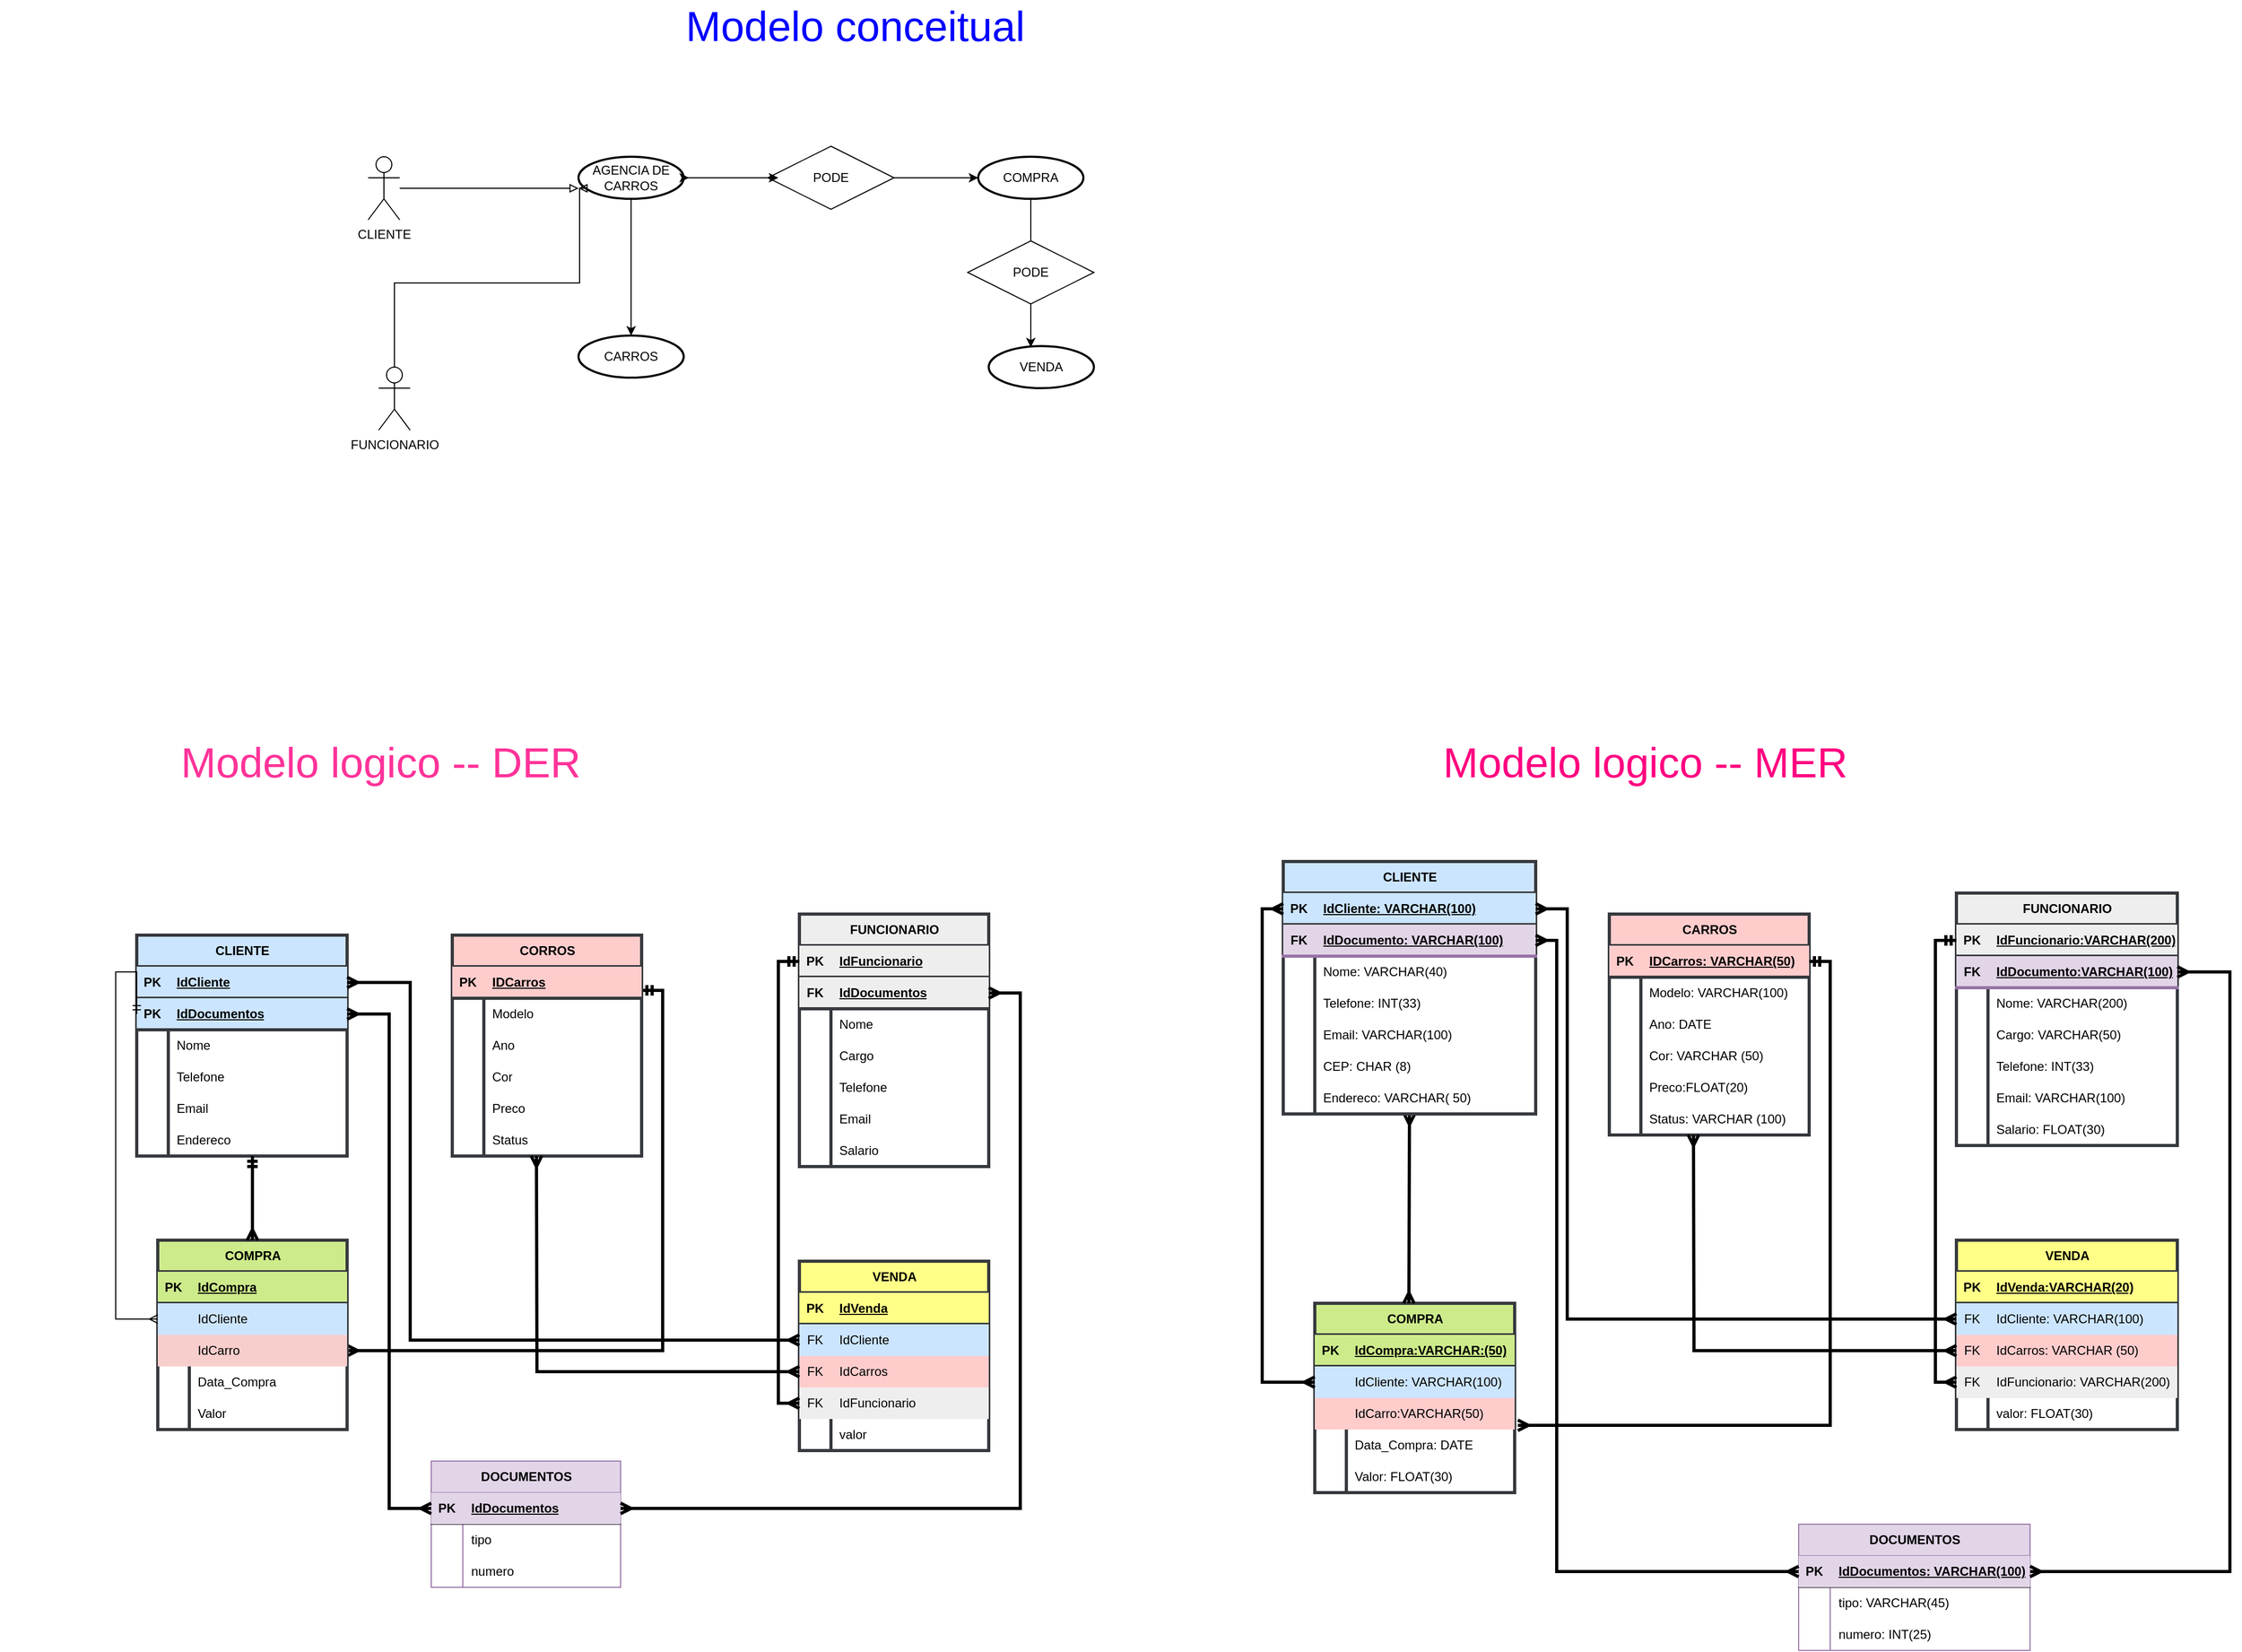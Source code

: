 <mxfile version="25.0.1">
  <diagram name="Página-1" id="hFx7h6HEWtkWnntOHLdf">
    <mxGraphModel dx="1687" dy="816" grid="1" gridSize="10" guides="1" tooltips="1" connect="1" arrows="1" fold="1" page="1" pageScale="1" pageWidth="827" pageHeight="1169" math="0" shadow="0">
      <root>
        <mxCell id="0" />
        <mxCell id="1" parent="0" />
        <mxCell id="RMY5lfjtY7frIpQ6K4_l-107" value="" style="group" parent="1" connectable="0" vertex="1">
          <mxGeometry x="30" y="840" width="1144" height="760" as="geometry" />
        </mxCell>
        <mxCell id="KBQBLm4uQ0bAToUBcnGY-166" value="" style="group;strokeWidth=3;" parent="RMY5lfjtY7frIpQ6K4_l-107" vertex="1" connectable="0">
          <mxGeometry x="150" y="90" width="790" height="520" as="geometry" />
        </mxCell>
        <mxCell id="6AUhQzMlOmZQlcCpa7H3-75" style="edgeStyle=orthogonalEdgeStyle;rounded=0;orthogonalLoop=1;jettySize=auto;html=1;exitX=1;exitY=0.25;exitDx=0;exitDy=0;entryX=1;entryY=0.5;entryDx=0;entryDy=0;strokeWidth=3;startArrow=ERmandOne;startFill=0;endArrow=ERmany;endFill=0;" edge="1" parent="KBQBLm4uQ0bAToUBcnGY-166" source="KBQBLm4uQ0bAToUBcnGY-77" target="KBQBLm4uQ0bAToUBcnGY-125">
          <mxGeometry relative="1" as="geometry" />
        </mxCell>
        <mxCell id="KBQBLm4uQ0bAToUBcnGY-77" value="CORROS" style="shape=table;startSize=30;container=1;collapsible=1;childLayout=tableLayout;fixedRows=1;rowLines=0;fontStyle=1;align=center;resizeLast=1;html=1;fillColor=#ffcccc;strokeColor=#36393d;strokeWidth=3;" parent="KBQBLm4uQ0bAToUBcnGY-166" vertex="1">
          <mxGeometry x="280" y="20" width="180" height="210" as="geometry" />
        </mxCell>
        <mxCell id="KBQBLm4uQ0bAToUBcnGY-78" value="" style="shape=tableRow;horizontal=0;startSize=0;swimlaneHead=0;swimlaneBody=0;fillColor=#ffcccc;collapsible=0;dropTarget=0;points=[[0,0.5],[1,0.5]];portConstraint=eastwest;top=0;left=0;right=0;bottom=1;strokeColor=#36393d;strokeWidth=3;" parent="KBQBLm4uQ0bAToUBcnGY-77" vertex="1">
          <mxGeometry y="30" width="180" height="30" as="geometry" />
        </mxCell>
        <mxCell id="KBQBLm4uQ0bAToUBcnGY-79" value="PK" style="shape=partialRectangle;connectable=0;fillColor=none;top=0;left=0;bottom=0;right=0;fontStyle=1;overflow=hidden;whiteSpace=wrap;html=1;strokeWidth=3;" parent="KBQBLm4uQ0bAToUBcnGY-78" vertex="1">
          <mxGeometry width="30" height="30" as="geometry">
            <mxRectangle width="30" height="30" as="alternateBounds" />
          </mxGeometry>
        </mxCell>
        <mxCell id="KBQBLm4uQ0bAToUBcnGY-80" value="IDCarros" style="shape=partialRectangle;connectable=0;fillColor=none;top=0;left=0;bottom=0;right=0;align=left;spacingLeft=6;fontStyle=5;overflow=hidden;whiteSpace=wrap;html=1;strokeWidth=3;" parent="KBQBLm4uQ0bAToUBcnGY-78" vertex="1">
          <mxGeometry x="30" width="150" height="30" as="geometry">
            <mxRectangle width="150" height="30" as="alternateBounds" />
          </mxGeometry>
        </mxCell>
        <mxCell id="KBQBLm4uQ0bAToUBcnGY-81" value="" style="shape=tableRow;horizontal=0;startSize=0;swimlaneHead=0;swimlaneBody=0;fillColor=none;collapsible=0;dropTarget=0;points=[[0,0.5],[1,0.5]];portConstraint=eastwest;top=0;left=0;right=0;bottom=0;strokeWidth=3;" parent="KBQBLm4uQ0bAToUBcnGY-77" vertex="1">
          <mxGeometry y="60" width="180" height="30" as="geometry" />
        </mxCell>
        <mxCell id="KBQBLm4uQ0bAToUBcnGY-82" value="" style="shape=partialRectangle;connectable=0;fillColor=none;top=0;left=0;bottom=0;right=0;editable=1;overflow=hidden;whiteSpace=wrap;html=1;strokeWidth=3;" parent="KBQBLm4uQ0bAToUBcnGY-81" vertex="1">
          <mxGeometry width="30" height="30" as="geometry">
            <mxRectangle width="30" height="30" as="alternateBounds" />
          </mxGeometry>
        </mxCell>
        <mxCell id="KBQBLm4uQ0bAToUBcnGY-83" value="Modelo" style="shape=partialRectangle;connectable=0;fillColor=none;top=0;left=0;bottom=0;right=0;align=left;spacingLeft=6;overflow=hidden;whiteSpace=wrap;html=1;strokeWidth=3;" parent="KBQBLm4uQ0bAToUBcnGY-81" vertex="1">
          <mxGeometry x="30" width="150" height="30" as="geometry">
            <mxRectangle width="150" height="30" as="alternateBounds" />
          </mxGeometry>
        </mxCell>
        <mxCell id="KBQBLm4uQ0bAToUBcnGY-84" value="" style="shape=tableRow;horizontal=0;startSize=0;swimlaneHead=0;swimlaneBody=0;fillColor=none;collapsible=0;dropTarget=0;points=[[0,0.5],[1,0.5]];portConstraint=eastwest;top=0;left=0;right=0;bottom=0;strokeWidth=3;" parent="KBQBLm4uQ0bAToUBcnGY-77" vertex="1">
          <mxGeometry y="90" width="180" height="30" as="geometry" />
        </mxCell>
        <mxCell id="KBQBLm4uQ0bAToUBcnGY-85" value="" style="shape=partialRectangle;connectable=0;fillColor=none;top=0;left=0;bottom=0;right=0;editable=1;overflow=hidden;whiteSpace=wrap;html=1;strokeWidth=3;" parent="KBQBLm4uQ0bAToUBcnGY-84" vertex="1">
          <mxGeometry width="30" height="30" as="geometry">
            <mxRectangle width="30" height="30" as="alternateBounds" />
          </mxGeometry>
        </mxCell>
        <mxCell id="KBQBLm4uQ0bAToUBcnGY-86" value="Ano" style="shape=partialRectangle;connectable=0;fillColor=none;top=0;left=0;bottom=0;right=0;align=left;spacingLeft=6;overflow=hidden;whiteSpace=wrap;html=1;strokeWidth=3;" parent="KBQBLm4uQ0bAToUBcnGY-84" vertex="1">
          <mxGeometry x="30" width="150" height="30" as="geometry">
            <mxRectangle width="150" height="30" as="alternateBounds" />
          </mxGeometry>
        </mxCell>
        <mxCell id="KBQBLm4uQ0bAToUBcnGY-87" value="" style="shape=tableRow;horizontal=0;startSize=0;swimlaneHead=0;swimlaneBody=0;fillColor=none;collapsible=0;dropTarget=0;points=[[0,0.5],[1,0.5]];portConstraint=eastwest;top=0;left=0;right=0;bottom=0;strokeWidth=3;" parent="KBQBLm4uQ0bAToUBcnGY-77" vertex="1">
          <mxGeometry y="120" width="180" height="30" as="geometry" />
        </mxCell>
        <mxCell id="KBQBLm4uQ0bAToUBcnGY-88" value="" style="shape=partialRectangle;connectable=0;fillColor=none;top=0;left=0;bottom=0;right=0;editable=1;overflow=hidden;whiteSpace=wrap;html=1;strokeWidth=3;" parent="KBQBLm4uQ0bAToUBcnGY-87" vertex="1">
          <mxGeometry width="30" height="30" as="geometry">
            <mxRectangle width="30" height="30" as="alternateBounds" />
          </mxGeometry>
        </mxCell>
        <mxCell id="KBQBLm4uQ0bAToUBcnGY-89" value="Cor" style="shape=partialRectangle;connectable=0;fillColor=none;top=0;left=0;bottom=0;right=0;align=left;spacingLeft=6;overflow=hidden;whiteSpace=wrap;html=1;strokeWidth=3;" parent="KBQBLm4uQ0bAToUBcnGY-87" vertex="1">
          <mxGeometry x="30" width="150" height="30" as="geometry">
            <mxRectangle width="150" height="30" as="alternateBounds" />
          </mxGeometry>
        </mxCell>
        <mxCell id="KBQBLm4uQ0bAToUBcnGY-90" value="" style="shape=tableRow;horizontal=0;startSize=0;swimlaneHead=0;swimlaneBody=0;fillColor=none;collapsible=0;dropTarget=0;points=[[0,0.5],[1,0.5]];portConstraint=eastwest;top=0;left=0;right=0;bottom=0;strokeWidth=3;" parent="KBQBLm4uQ0bAToUBcnGY-77" vertex="1">
          <mxGeometry y="150" width="180" height="30" as="geometry" />
        </mxCell>
        <mxCell id="KBQBLm4uQ0bAToUBcnGY-91" value="" style="shape=partialRectangle;connectable=0;fillColor=none;top=0;left=0;bottom=0;right=0;editable=1;overflow=hidden;whiteSpace=wrap;html=1;strokeWidth=3;" parent="KBQBLm4uQ0bAToUBcnGY-90" vertex="1">
          <mxGeometry width="30" height="30" as="geometry">
            <mxRectangle width="30" height="30" as="alternateBounds" />
          </mxGeometry>
        </mxCell>
        <mxCell id="KBQBLm4uQ0bAToUBcnGY-92" value="Preco" style="shape=partialRectangle;connectable=0;fillColor=none;top=0;left=0;bottom=0;right=0;align=left;spacingLeft=6;overflow=hidden;whiteSpace=wrap;html=1;strokeWidth=3;" parent="KBQBLm4uQ0bAToUBcnGY-90" vertex="1">
          <mxGeometry x="30" width="150" height="30" as="geometry">
            <mxRectangle width="150" height="30" as="alternateBounds" />
          </mxGeometry>
        </mxCell>
        <mxCell id="KBQBLm4uQ0bAToUBcnGY-93" value="" style="shape=tableRow;horizontal=0;startSize=0;swimlaneHead=0;swimlaneBody=0;fillColor=none;collapsible=0;dropTarget=0;points=[[0,0.5],[1,0.5]];portConstraint=eastwest;top=0;left=0;right=0;bottom=0;strokeWidth=3;" parent="KBQBLm4uQ0bAToUBcnGY-77" vertex="1">
          <mxGeometry y="180" width="180" height="30" as="geometry" />
        </mxCell>
        <mxCell id="KBQBLm4uQ0bAToUBcnGY-94" value="" style="shape=partialRectangle;connectable=0;fillColor=none;top=0;left=0;bottom=0;right=0;editable=1;overflow=hidden;whiteSpace=wrap;html=1;strokeWidth=3;" parent="KBQBLm4uQ0bAToUBcnGY-93" vertex="1">
          <mxGeometry width="30" height="30" as="geometry">
            <mxRectangle width="30" height="30" as="alternateBounds" />
          </mxGeometry>
        </mxCell>
        <mxCell id="KBQBLm4uQ0bAToUBcnGY-95" value="Status" style="shape=partialRectangle;connectable=0;fillColor=none;top=0;left=0;bottom=0;right=0;align=left;spacingLeft=6;overflow=hidden;whiteSpace=wrap;html=1;strokeWidth=3;" parent="KBQBLm4uQ0bAToUBcnGY-93" vertex="1">
          <mxGeometry x="30" width="150" height="30" as="geometry">
            <mxRectangle width="150" height="30" as="alternateBounds" />
          </mxGeometry>
        </mxCell>
        <mxCell id="KBQBLm4uQ0bAToUBcnGY-96" value="FUNCIONARIO" style="shape=table;startSize=30;container=1;collapsible=1;childLayout=tableLayout;fixedRows=1;rowLines=0;fontStyle=1;align=center;resizeLast=1;html=1;fillColor=#eeeeee;strokeColor=#36393d;strokeWidth=3;" parent="KBQBLm4uQ0bAToUBcnGY-166" vertex="1">
          <mxGeometry x="610" width="180" height="240" as="geometry" />
        </mxCell>
        <mxCell id="KBQBLm4uQ0bAToUBcnGY-97" value="" style="shape=tableRow;horizontal=0;startSize=0;swimlaneHead=0;swimlaneBody=0;fillColor=#eeeeee;collapsible=0;dropTarget=0;points=[[0,0.5],[1,0.5]];portConstraint=eastwest;top=0;left=0;right=0;bottom=1;strokeColor=#36393d;strokeWidth=3;" parent="KBQBLm4uQ0bAToUBcnGY-96" vertex="1">
          <mxGeometry y="30" width="180" height="30" as="geometry" />
        </mxCell>
        <mxCell id="KBQBLm4uQ0bAToUBcnGY-98" value="PK" style="shape=partialRectangle;connectable=0;fillColor=none;top=0;left=0;bottom=0;right=0;fontStyle=1;overflow=hidden;whiteSpace=wrap;html=1;strokeWidth=3;" parent="KBQBLm4uQ0bAToUBcnGY-97" vertex="1">
          <mxGeometry width="30" height="30" as="geometry">
            <mxRectangle width="30" height="30" as="alternateBounds" />
          </mxGeometry>
        </mxCell>
        <mxCell id="KBQBLm4uQ0bAToUBcnGY-99" value="IdFuncionario" style="shape=partialRectangle;connectable=0;fillColor=none;top=0;left=0;bottom=0;right=0;align=left;spacingLeft=6;fontStyle=5;overflow=hidden;whiteSpace=wrap;html=1;strokeWidth=3;" parent="KBQBLm4uQ0bAToUBcnGY-97" vertex="1">
          <mxGeometry x="30" width="150" height="30" as="geometry">
            <mxRectangle width="150" height="30" as="alternateBounds" />
          </mxGeometry>
        </mxCell>
        <mxCell id="6AUhQzMlOmZQlcCpa7H3-23" value="" style="shape=tableRow;horizontal=0;startSize=0;swimlaneHead=0;swimlaneBody=0;fillColor=#eeeeee;collapsible=0;dropTarget=0;points=[[0,0.5],[1,0.5]];portConstraint=eastwest;top=0;left=0;right=0;bottom=1;strokeColor=#36393d;strokeWidth=3;" vertex="1" parent="KBQBLm4uQ0bAToUBcnGY-96">
          <mxGeometry y="60" width="180" height="30" as="geometry" />
        </mxCell>
        <mxCell id="6AUhQzMlOmZQlcCpa7H3-24" value="FK" style="shape=partialRectangle;connectable=0;fillColor=none;top=0;left=0;bottom=0;right=0;fontStyle=1;overflow=hidden;whiteSpace=wrap;html=1;strokeWidth=3;" vertex="1" parent="6AUhQzMlOmZQlcCpa7H3-23">
          <mxGeometry width="30" height="30" as="geometry">
            <mxRectangle width="30" height="30" as="alternateBounds" />
          </mxGeometry>
        </mxCell>
        <mxCell id="6AUhQzMlOmZQlcCpa7H3-25" value="IdDocumentos" style="shape=partialRectangle;connectable=0;fillColor=none;top=0;left=0;bottom=0;right=0;align=left;spacingLeft=6;fontStyle=5;overflow=hidden;whiteSpace=wrap;html=1;strokeWidth=3;" vertex="1" parent="6AUhQzMlOmZQlcCpa7H3-23">
          <mxGeometry x="30" width="150" height="30" as="geometry">
            <mxRectangle width="150" height="30" as="alternateBounds" />
          </mxGeometry>
        </mxCell>
        <mxCell id="KBQBLm4uQ0bAToUBcnGY-100" value="" style="shape=tableRow;horizontal=0;startSize=0;swimlaneHead=0;swimlaneBody=0;fillColor=none;collapsible=0;dropTarget=0;points=[[0,0.5],[1,0.5]];portConstraint=eastwest;top=0;left=0;right=0;bottom=0;strokeWidth=3;" parent="KBQBLm4uQ0bAToUBcnGY-96" vertex="1">
          <mxGeometry y="90" width="180" height="30" as="geometry" />
        </mxCell>
        <mxCell id="KBQBLm4uQ0bAToUBcnGY-101" value="" style="shape=partialRectangle;connectable=0;fillColor=none;top=0;left=0;bottom=0;right=0;editable=1;overflow=hidden;whiteSpace=wrap;html=1;strokeWidth=3;" parent="KBQBLm4uQ0bAToUBcnGY-100" vertex="1">
          <mxGeometry width="30" height="30" as="geometry">
            <mxRectangle width="30" height="30" as="alternateBounds" />
          </mxGeometry>
        </mxCell>
        <mxCell id="KBQBLm4uQ0bAToUBcnGY-102" value="Nome" style="shape=partialRectangle;connectable=0;fillColor=none;top=0;left=0;bottom=0;right=0;align=left;spacingLeft=6;overflow=hidden;whiteSpace=wrap;html=1;strokeWidth=3;" parent="KBQBLm4uQ0bAToUBcnGY-100" vertex="1">
          <mxGeometry x="30" width="150" height="30" as="geometry">
            <mxRectangle width="150" height="30" as="alternateBounds" />
          </mxGeometry>
        </mxCell>
        <mxCell id="KBQBLm4uQ0bAToUBcnGY-103" value="" style="shape=tableRow;horizontal=0;startSize=0;swimlaneHead=0;swimlaneBody=0;fillColor=none;collapsible=0;dropTarget=0;points=[[0,0.5],[1,0.5]];portConstraint=eastwest;top=0;left=0;right=0;bottom=0;strokeWidth=3;" parent="KBQBLm4uQ0bAToUBcnGY-96" vertex="1">
          <mxGeometry y="120" width="180" height="30" as="geometry" />
        </mxCell>
        <mxCell id="KBQBLm4uQ0bAToUBcnGY-104" value="" style="shape=partialRectangle;connectable=0;fillColor=none;top=0;left=0;bottom=0;right=0;editable=1;overflow=hidden;whiteSpace=wrap;html=1;strokeWidth=3;" parent="KBQBLm4uQ0bAToUBcnGY-103" vertex="1">
          <mxGeometry width="30" height="30" as="geometry">
            <mxRectangle width="30" height="30" as="alternateBounds" />
          </mxGeometry>
        </mxCell>
        <mxCell id="KBQBLm4uQ0bAToUBcnGY-105" value="Cargo" style="shape=partialRectangle;connectable=0;fillColor=none;top=0;left=0;bottom=0;right=0;align=left;spacingLeft=6;overflow=hidden;whiteSpace=wrap;html=1;strokeWidth=3;" parent="KBQBLm4uQ0bAToUBcnGY-103" vertex="1">
          <mxGeometry x="30" width="150" height="30" as="geometry">
            <mxRectangle width="150" height="30" as="alternateBounds" />
          </mxGeometry>
        </mxCell>
        <mxCell id="KBQBLm4uQ0bAToUBcnGY-109" value="" style="shape=tableRow;horizontal=0;startSize=0;swimlaneHead=0;swimlaneBody=0;fillColor=none;collapsible=0;dropTarget=0;points=[[0,0.5],[1,0.5]];portConstraint=eastwest;top=0;left=0;right=0;bottom=0;strokeWidth=3;" parent="KBQBLm4uQ0bAToUBcnGY-96" vertex="1">
          <mxGeometry y="150" width="180" height="30" as="geometry" />
        </mxCell>
        <mxCell id="KBQBLm4uQ0bAToUBcnGY-110" value="" style="shape=partialRectangle;connectable=0;fillColor=none;top=0;left=0;bottom=0;right=0;editable=1;overflow=hidden;whiteSpace=wrap;html=1;strokeWidth=3;" parent="KBQBLm4uQ0bAToUBcnGY-109" vertex="1">
          <mxGeometry width="30" height="30" as="geometry">
            <mxRectangle width="30" height="30" as="alternateBounds" />
          </mxGeometry>
        </mxCell>
        <mxCell id="KBQBLm4uQ0bAToUBcnGY-111" value="Telefone" style="shape=partialRectangle;connectable=0;fillColor=none;top=0;left=0;bottom=0;right=0;align=left;spacingLeft=6;overflow=hidden;whiteSpace=wrap;html=1;strokeWidth=3;" parent="KBQBLm4uQ0bAToUBcnGY-109" vertex="1">
          <mxGeometry x="30" width="150" height="30" as="geometry">
            <mxRectangle width="150" height="30" as="alternateBounds" />
          </mxGeometry>
        </mxCell>
        <mxCell id="KBQBLm4uQ0bAToUBcnGY-112" value="" style="shape=tableRow;horizontal=0;startSize=0;swimlaneHead=0;swimlaneBody=0;fillColor=none;collapsible=0;dropTarget=0;points=[[0,0.5],[1,0.5]];portConstraint=eastwest;top=0;left=0;right=0;bottom=0;strokeWidth=3;" parent="KBQBLm4uQ0bAToUBcnGY-96" vertex="1">
          <mxGeometry y="180" width="180" height="30" as="geometry" />
        </mxCell>
        <mxCell id="KBQBLm4uQ0bAToUBcnGY-113" value="" style="shape=partialRectangle;connectable=0;fillColor=none;top=0;left=0;bottom=0;right=0;editable=1;overflow=hidden;whiteSpace=wrap;html=1;strokeWidth=3;" parent="KBQBLm4uQ0bAToUBcnGY-112" vertex="1">
          <mxGeometry width="30" height="30" as="geometry">
            <mxRectangle width="30" height="30" as="alternateBounds" />
          </mxGeometry>
        </mxCell>
        <mxCell id="KBQBLm4uQ0bAToUBcnGY-114" value="Email" style="shape=partialRectangle;connectable=0;fillColor=none;top=0;left=0;bottom=0;right=0;align=left;spacingLeft=6;overflow=hidden;whiteSpace=wrap;html=1;strokeWidth=3;" parent="KBQBLm4uQ0bAToUBcnGY-112" vertex="1">
          <mxGeometry x="30" width="150" height="30" as="geometry">
            <mxRectangle width="150" height="30" as="alternateBounds" />
          </mxGeometry>
        </mxCell>
        <mxCell id="KBQBLm4uQ0bAToUBcnGY-115" value="" style="shape=tableRow;horizontal=0;startSize=0;swimlaneHead=0;swimlaneBody=0;fillColor=none;collapsible=0;dropTarget=0;points=[[0,0.5],[1,0.5]];portConstraint=eastwest;top=0;left=0;right=0;bottom=0;strokeWidth=3;" parent="KBQBLm4uQ0bAToUBcnGY-96" vertex="1">
          <mxGeometry y="210" width="180" height="30" as="geometry" />
        </mxCell>
        <mxCell id="KBQBLm4uQ0bAToUBcnGY-116" value="" style="shape=partialRectangle;connectable=0;fillColor=none;top=0;left=0;bottom=0;right=0;editable=1;overflow=hidden;whiteSpace=wrap;html=1;strokeWidth=3;" parent="KBQBLm4uQ0bAToUBcnGY-115" vertex="1">
          <mxGeometry width="30" height="30" as="geometry">
            <mxRectangle width="30" height="30" as="alternateBounds" />
          </mxGeometry>
        </mxCell>
        <mxCell id="KBQBLm4uQ0bAToUBcnGY-117" value="Salario" style="shape=partialRectangle;connectable=0;fillColor=none;top=0;left=0;bottom=0;right=0;align=left;spacingLeft=6;overflow=hidden;whiteSpace=wrap;html=1;strokeWidth=3;" parent="KBQBLm4uQ0bAToUBcnGY-115" vertex="1">
          <mxGeometry x="30" width="150" height="30" as="geometry">
            <mxRectangle width="150" height="30" as="alternateBounds" />
          </mxGeometry>
        </mxCell>
        <mxCell id="KBQBLm4uQ0bAToUBcnGY-118" value="COMPRA" style="shape=table;startSize=30;container=1;collapsible=1;childLayout=tableLayout;fixedRows=1;rowLines=0;fontStyle=1;align=center;resizeLast=1;html=1;fillColor=#cdeb8b;strokeColor=#36393d;strokeWidth=3;" parent="KBQBLm4uQ0bAToUBcnGY-166" vertex="1">
          <mxGeometry y="310" width="180" height="180" as="geometry" />
        </mxCell>
        <mxCell id="KBQBLm4uQ0bAToUBcnGY-119" value="" style="shape=tableRow;horizontal=0;startSize=0;swimlaneHead=0;swimlaneBody=0;fillColor=#cdeb8b;collapsible=0;dropTarget=0;points=[[0,0.5],[1,0.5]];portConstraint=eastwest;top=0;left=0;right=0;bottom=1;strokeColor=#36393d;strokeWidth=3;" parent="KBQBLm4uQ0bAToUBcnGY-118" vertex="1">
          <mxGeometry y="30" width="180" height="30" as="geometry" />
        </mxCell>
        <mxCell id="KBQBLm4uQ0bAToUBcnGY-120" value="PK" style="shape=partialRectangle;connectable=0;fillColor=none;top=0;left=0;bottom=0;right=0;fontStyle=1;overflow=hidden;whiteSpace=wrap;html=1;strokeWidth=3;" parent="KBQBLm4uQ0bAToUBcnGY-119" vertex="1">
          <mxGeometry width="30" height="30" as="geometry">
            <mxRectangle width="30" height="30" as="alternateBounds" />
          </mxGeometry>
        </mxCell>
        <mxCell id="KBQBLm4uQ0bAToUBcnGY-121" value="IdCompra" style="shape=partialRectangle;connectable=0;fillColor=none;top=0;left=0;bottom=0;right=0;align=left;spacingLeft=6;fontStyle=5;overflow=hidden;whiteSpace=wrap;html=1;strokeWidth=3;" parent="KBQBLm4uQ0bAToUBcnGY-119" vertex="1">
          <mxGeometry x="30" width="150" height="30" as="geometry">
            <mxRectangle width="150" height="30" as="alternateBounds" />
          </mxGeometry>
        </mxCell>
        <mxCell id="KBQBLm4uQ0bAToUBcnGY-122" value="" style="shape=tableRow;horizontal=0;startSize=0;swimlaneHead=0;swimlaneBody=0;fillColor=none;collapsible=0;dropTarget=0;points=[[0,0.5],[1,0.5]];portConstraint=eastwest;top=0;left=0;right=0;bottom=0;strokeWidth=3;" parent="KBQBLm4uQ0bAToUBcnGY-118" vertex="1">
          <mxGeometry y="60" width="180" height="30" as="geometry" />
        </mxCell>
        <mxCell id="KBQBLm4uQ0bAToUBcnGY-123" value="" style="shape=partialRectangle;connectable=0;fillColor=#cce5ff;top=0;left=0;bottom=0;right=0;editable=1;overflow=hidden;whiteSpace=wrap;html=1;strokeColor=#36393d;strokeWidth=3;" parent="KBQBLm4uQ0bAToUBcnGY-122" vertex="1">
          <mxGeometry width="30" height="30" as="geometry">
            <mxRectangle width="30" height="30" as="alternateBounds" />
          </mxGeometry>
        </mxCell>
        <mxCell id="KBQBLm4uQ0bAToUBcnGY-124" value="IdCliente" style="shape=partialRectangle;connectable=0;fillColor=#cce5ff;top=0;left=0;bottom=0;right=0;align=left;spacingLeft=6;overflow=hidden;whiteSpace=wrap;html=1;strokeColor=#36393d;strokeWidth=3;" parent="KBQBLm4uQ0bAToUBcnGY-122" vertex="1">
          <mxGeometry x="30" width="150" height="30" as="geometry">
            <mxRectangle width="150" height="30" as="alternateBounds" />
          </mxGeometry>
        </mxCell>
        <mxCell id="KBQBLm4uQ0bAToUBcnGY-125" value="" style="shape=tableRow;horizontal=0;startSize=0;swimlaneHead=0;swimlaneBody=0;fillColor=#f8cecc;collapsible=0;dropTarget=0;points=[[0,0.5],[1,0.5]];portConstraint=eastwest;top=0;left=0;right=0;bottom=0;strokeWidth=3;strokeColor=#b85450;" parent="KBQBLm4uQ0bAToUBcnGY-118" vertex="1">
          <mxGeometry y="90" width="180" height="30" as="geometry" />
        </mxCell>
        <mxCell id="KBQBLm4uQ0bAToUBcnGY-126" value="" style="shape=partialRectangle;connectable=0;fillColor=none;top=0;left=0;bottom=0;right=0;editable=1;overflow=hidden;whiteSpace=wrap;html=1;strokeWidth=3;" parent="KBQBLm4uQ0bAToUBcnGY-125" vertex="1">
          <mxGeometry width="30" height="30" as="geometry">
            <mxRectangle width="30" height="30" as="alternateBounds" />
          </mxGeometry>
        </mxCell>
        <mxCell id="KBQBLm4uQ0bAToUBcnGY-127" value="IdCarro" style="shape=partialRectangle;connectable=0;fillColor=none;top=0;left=0;bottom=0;right=0;align=left;spacingLeft=6;overflow=hidden;whiteSpace=wrap;html=1;strokeWidth=3;" parent="KBQBLm4uQ0bAToUBcnGY-125" vertex="1">
          <mxGeometry x="30" width="150" height="30" as="geometry">
            <mxRectangle width="150" height="30" as="alternateBounds" />
          </mxGeometry>
        </mxCell>
        <mxCell id="KBQBLm4uQ0bAToUBcnGY-128" value="" style="shape=tableRow;horizontal=0;startSize=0;swimlaneHead=0;swimlaneBody=0;fillColor=none;collapsible=0;dropTarget=0;points=[[0,0.5],[1,0.5]];portConstraint=eastwest;top=0;left=0;right=0;bottom=0;strokeWidth=3;" parent="KBQBLm4uQ0bAToUBcnGY-118" vertex="1">
          <mxGeometry y="120" width="180" height="30" as="geometry" />
        </mxCell>
        <mxCell id="KBQBLm4uQ0bAToUBcnGY-129" value="" style="shape=partialRectangle;connectable=0;fillColor=none;top=0;left=0;bottom=0;right=0;editable=1;overflow=hidden;whiteSpace=wrap;html=1;strokeWidth=3;" parent="KBQBLm4uQ0bAToUBcnGY-128" vertex="1">
          <mxGeometry width="30" height="30" as="geometry">
            <mxRectangle width="30" height="30" as="alternateBounds" />
          </mxGeometry>
        </mxCell>
        <mxCell id="KBQBLm4uQ0bAToUBcnGY-130" value="Data_Compra" style="shape=partialRectangle;connectable=0;fillColor=none;top=0;left=0;bottom=0;right=0;align=left;spacingLeft=6;overflow=hidden;whiteSpace=wrap;html=1;strokeWidth=3;" parent="KBQBLm4uQ0bAToUBcnGY-128" vertex="1">
          <mxGeometry x="30" width="150" height="30" as="geometry">
            <mxRectangle width="150" height="30" as="alternateBounds" />
          </mxGeometry>
        </mxCell>
        <mxCell id="KBQBLm4uQ0bAToUBcnGY-131" value="" style="shape=tableRow;horizontal=0;startSize=0;swimlaneHead=0;swimlaneBody=0;fillColor=none;collapsible=0;dropTarget=0;points=[[0,0.5],[1,0.5]];portConstraint=eastwest;top=0;left=0;right=0;bottom=0;strokeWidth=3;" parent="KBQBLm4uQ0bAToUBcnGY-118" vertex="1">
          <mxGeometry y="150" width="180" height="30" as="geometry" />
        </mxCell>
        <mxCell id="KBQBLm4uQ0bAToUBcnGY-132" value="" style="shape=partialRectangle;connectable=0;fillColor=none;top=0;left=0;bottom=0;right=0;editable=1;overflow=hidden;whiteSpace=wrap;html=1;strokeWidth=3;" parent="KBQBLm4uQ0bAToUBcnGY-131" vertex="1">
          <mxGeometry width="30" height="30" as="geometry">
            <mxRectangle width="30" height="30" as="alternateBounds" />
          </mxGeometry>
        </mxCell>
        <mxCell id="KBQBLm4uQ0bAToUBcnGY-133" value="Valor" style="shape=partialRectangle;connectable=0;fillColor=none;top=0;left=0;bottom=0;right=0;align=left;spacingLeft=6;overflow=hidden;whiteSpace=wrap;html=1;strokeWidth=3;" parent="KBQBLm4uQ0bAToUBcnGY-131" vertex="1">
          <mxGeometry x="30" width="150" height="30" as="geometry">
            <mxRectangle width="150" height="30" as="alternateBounds" />
          </mxGeometry>
        </mxCell>
        <mxCell id="KBQBLm4uQ0bAToUBcnGY-134" value="VENDA" style="shape=table;startSize=30;container=1;collapsible=1;childLayout=tableLayout;fixedRows=1;rowLines=0;fontStyle=1;align=center;resizeLast=1;html=1;fillColor=#ffff88;strokeColor=#36393d;strokeWidth=3;" parent="KBQBLm4uQ0bAToUBcnGY-166" vertex="1">
          <mxGeometry x="610" y="330" width="180" height="180" as="geometry" />
        </mxCell>
        <mxCell id="KBQBLm4uQ0bAToUBcnGY-135" value="" style="shape=tableRow;horizontal=0;startSize=0;swimlaneHead=0;swimlaneBody=0;fillColor=#ffff88;collapsible=0;dropTarget=0;points=[[0,0.5],[1,0.5]];portConstraint=eastwest;top=0;left=0;right=0;bottom=1;strokeColor=#36393d;strokeWidth=3;" parent="KBQBLm4uQ0bAToUBcnGY-134" vertex="1">
          <mxGeometry y="30" width="180" height="30" as="geometry" />
        </mxCell>
        <mxCell id="KBQBLm4uQ0bAToUBcnGY-136" value="PK" style="shape=partialRectangle;connectable=0;fillColor=none;top=0;left=0;bottom=0;right=0;fontStyle=1;overflow=hidden;whiteSpace=wrap;html=1;strokeWidth=3;" parent="KBQBLm4uQ0bAToUBcnGY-135" vertex="1">
          <mxGeometry width="30" height="30" as="geometry">
            <mxRectangle width="30" height="30" as="alternateBounds" />
          </mxGeometry>
        </mxCell>
        <mxCell id="KBQBLm4uQ0bAToUBcnGY-137" value="IdVenda" style="shape=partialRectangle;connectable=0;fillColor=none;top=0;left=0;bottom=0;right=0;align=left;spacingLeft=6;fontStyle=5;overflow=hidden;whiteSpace=wrap;html=1;strokeWidth=3;" parent="KBQBLm4uQ0bAToUBcnGY-135" vertex="1">
          <mxGeometry x="30" width="150" height="30" as="geometry">
            <mxRectangle width="150" height="30" as="alternateBounds" />
          </mxGeometry>
        </mxCell>
        <mxCell id="KBQBLm4uQ0bAToUBcnGY-138" value="" style="shape=tableRow;horizontal=0;startSize=0;swimlaneHead=0;swimlaneBody=0;fillColor=#cce5ff;collapsible=0;dropTarget=0;points=[[0,0.5],[1,0.5]];portConstraint=eastwest;top=0;left=0;right=0;bottom=0;strokeColor=#36393d;strokeWidth=3;" parent="KBQBLm4uQ0bAToUBcnGY-134" vertex="1">
          <mxGeometry y="60" width="180" height="30" as="geometry" />
        </mxCell>
        <mxCell id="KBQBLm4uQ0bAToUBcnGY-139" value="FK" style="shape=partialRectangle;connectable=0;fillColor=none;top=0;left=0;bottom=0;right=0;editable=1;overflow=hidden;whiteSpace=wrap;html=1;strokeWidth=3;" parent="KBQBLm4uQ0bAToUBcnGY-138" vertex="1">
          <mxGeometry width="30" height="30" as="geometry">
            <mxRectangle width="30" height="30" as="alternateBounds" />
          </mxGeometry>
        </mxCell>
        <mxCell id="KBQBLm4uQ0bAToUBcnGY-140" value="IdCliente" style="shape=partialRectangle;connectable=0;fillColor=none;top=0;left=0;bottom=0;right=0;align=left;spacingLeft=6;overflow=hidden;whiteSpace=wrap;html=1;strokeWidth=3;" parent="KBQBLm4uQ0bAToUBcnGY-138" vertex="1">
          <mxGeometry x="30" width="150" height="30" as="geometry">
            <mxRectangle width="150" height="30" as="alternateBounds" />
          </mxGeometry>
        </mxCell>
        <mxCell id="KBQBLm4uQ0bAToUBcnGY-141" value="" style="shape=tableRow;horizontal=0;startSize=0;swimlaneHead=0;swimlaneBody=0;fillColor=#ffcccc;collapsible=0;dropTarget=0;points=[[0,0.5],[1,0.5]];portConstraint=eastwest;top=0;left=0;right=0;bottom=0;strokeColor=#36393d;strokeWidth=3;" parent="KBQBLm4uQ0bAToUBcnGY-134" vertex="1">
          <mxGeometry y="90" width="180" height="30" as="geometry" />
        </mxCell>
        <mxCell id="KBQBLm4uQ0bAToUBcnGY-142" value="FK" style="shape=partialRectangle;connectable=0;fillColor=none;top=0;left=0;bottom=0;right=0;editable=1;overflow=hidden;whiteSpace=wrap;html=1;strokeWidth=3;" parent="KBQBLm4uQ0bAToUBcnGY-141" vertex="1">
          <mxGeometry width="30" height="30" as="geometry">
            <mxRectangle width="30" height="30" as="alternateBounds" />
          </mxGeometry>
        </mxCell>
        <mxCell id="KBQBLm4uQ0bAToUBcnGY-143" value="IdCarros" style="shape=partialRectangle;connectable=0;fillColor=none;top=0;left=0;bottom=0;right=0;align=left;spacingLeft=6;overflow=hidden;whiteSpace=wrap;html=1;strokeWidth=3;" parent="KBQBLm4uQ0bAToUBcnGY-141" vertex="1">
          <mxGeometry x="30" width="150" height="30" as="geometry">
            <mxRectangle width="150" height="30" as="alternateBounds" />
          </mxGeometry>
        </mxCell>
        <mxCell id="KBQBLm4uQ0bAToUBcnGY-144" value="" style="shape=tableRow;horizontal=0;startSize=0;swimlaneHead=0;swimlaneBody=0;fillColor=#eeeeee;collapsible=0;dropTarget=0;points=[[0,0.5],[1,0.5]];portConstraint=eastwest;top=0;left=0;right=0;bottom=0;strokeColor=#36393d;strokeWidth=3;" parent="KBQBLm4uQ0bAToUBcnGY-134" vertex="1">
          <mxGeometry y="120" width="180" height="30" as="geometry" />
        </mxCell>
        <mxCell id="KBQBLm4uQ0bAToUBcnGY-145" value="FK" style="shape=partialRectangle;connectable=0;fillColor=none;top=0;left=0;bottom=0;right=0;editable=1;overflow=hidden;whiteSpace=wrap;html=1;strokeWidth=3;" parent="KBQBLm4uQ0bAToUBcnGY-144" vertex="1">
          <mxGeometry width="30" height="30" as="geometry">
            <mxRectangle width="30" height="30" as="alternateBounds" />
          </mxGeometry>
        </mxCell>
        <mxCell id="KBQBLm4uQ0bAToUBcnGY-146" value="IdFuncionario" style="shape=partialRectangle;connectable=0;fillColor=none;top=0;left=0;bottom=0;right=0;align=left;spacingLeft=6;overflow=hidden;whiteSpace=wrap;html=1;strokeWidth=3;" parent="KBQBLm4uQ0bAToUBcnGY-144" vertex="1">
          <mxGeometry x="30" width="150" height="30" as="geometry">
            <mxRectangle width="150" height="30" as="alternateBounds" />
          </mxGeometry>
        </mxCell>
        <mxCell id="KBQBLm4uQ0bAToUBcnGY-147" value="" style="shape=tableRow;horizontal=0;startSize=0;swimlaneHead=0;swimlaneBody=0;fillColor=none;collapsible=0;dropTarget=0;points=[[0,0.5],[1,0.5]];portConstraint=eastwest;top=0;left=0;right=0;bottom=0;strokeWidth=3;" parent="KBQBLm4uQ0bAToUBcnGY-134" vertex="1">
          <mxGeometry y="150" width="180" height="30" as="geometry" />
        </mxCell>
        <mxCell id="KBQBLm4uQ0bAToUBcnGY-148" value="" style="shape=partialRectangle;connectable=0;fillColor=none;top=0;left=0;bottom=0;right=0;editable=1;overflow=hidden;whiteSpace=wrap;html=1;strokeWidth=3;" parent="KBQBLm4uQ0bAToUBcnGY-147" vertex="1">
          <mxGeometry width="30" height="30" as="geometry">
            <mxRectangle width="30" height="30" as="alternateBounds" />
          </mxGeometry>
        </mxCell>
        <mxCell id="KBQBLm4uQ0bAToUBcnGY-149" value="valor" style="shape=partialRectangle;connectable=0;fillColor=none;top=0;left=0;bottom=0;right=0;align=left;spacingLeft=6;overflow=hidden;whiteSpace=wrap;html=1;strokeWidth=3;" parent="KBQBLm4uQ0bAToUBcnGY-147" vertex="1">
          <mxGeometry x="30" width="150" height="30" as="geometry">
            <mxRectangle width="150" height="30" as="alternateBounds" />
          </mxGeometry>
        </mxCell>
        <mxCell id="KBQBLm4uQ0bAToUBcnGY-164" style="edgeStyle=orthogonalEdgeStyle;rounded=0;orthogonalLoop=1;jettySize=auto;html=1;exitX=0;exitY=0.5;exitDx=0;exitDy=0;startArrow=ERmany;startFill=0;endArrow=ERmany;endFill=0;strokeWidth=3;" parent="KBQBLm4uQ0bAToUBcnGY-166" source="KBQBLm4uQ0bAToUBcnGY-141" edge="1">
          <mxGeometry relative="1" as="geometry">
            <mxPoint x="360" y="230" as="targetPoint" />
          </mxGeometry>
        </mxCell>
        <mxCell id="KBQBLm4uQ0bAToUBcnGY-165" style="edgeStyle=orthogonalEdgeStyle;rounded=0;orthogonalLoop=1;jettySize=auto;html=1;entryX=0;entryY=0.5;entryDx=0;entryDy=0;startArrow=ERmandOne;startFill=0;endArrow=ERmany;endFill=0;strokeWidth=3;" parent="KBQBLm4uQ0bAToUBcnGY-166" source="KBQBLm4uQ0bAToUBcnGY-97" target="KBQBLm4uQ0bAToUBcnGY-144" edge="1">
          <mxGeometry relative="1" as="geometry" />
        </mxCell>
        <mxCell id="6AUhQzMlOmZQlcCpa7H3-7" value="DOCUMENTOS" style="shape=table;startSize=30;container=1;collapsible=1;childLayout=tableLayout;fixedRows=1;rowLines=0;fontStyle=1;align=center;resizeLast=1;html=1;fillColor=#e1d5e7;strokeColor=#9673a6;" vertex="1" parent="RMY5lfjtY7frIpQ6K4_l-107">
          <mxGeometry x="410" y="610" width="180" height="120" as="geometry" />
        </mxCell>
        <mxCell id="6AUhQzMlOmZQlcCpa7H3-8" value="" style="shape=tableRow;horizontal=0;startSize=0;swimlaneHead=0;swimlaneBody=0;fillColor=none;collapsible=0;dropTarget=0;points=[[0,0.5],[1,0.5]];portConstraint=eastwest;top=0;left=0;right=0;bottom=1;" vertex="1" parent="6AUhQzMlOmZQlcCpa7H3-7">
          <mxGeometry y="30" width="180" height="30" as="geometry" />
        </mxCell>
        <mxCell id="6AUhQzMlOmZQlcCpa7H3-9" value="PK" style="shape=partialRectangle;connectable=0;fillColor=#e1d5e7;top=0;left=0;bottom=0;right=0;fontStyle=1;overflow=hidden;whiteSpace=wrap;html=1;strokeColor=#9673a6;" vertex="1" parent="6AUhQzMlOmZQlcCpa7H3-8">
          <mxGeometry width="30" height="30" as="geometry">
            <mxRectangle width="30" height="30" as="alternateBounds" />
          </mxGeometry>
        </mxCell>
        <mxCell id="6AUhQzMlOmZQlcCpa7H3-10" value="IdDocumentos" style="shape=partialRectangle;connectable=0;fillColor=#e1d5e7;top=0;left=0;bottom=0;right=0;align=left;spacingLeft=6;fontStyle=5;overflow=hidden;whiteSpace=wrap;html=1;strokeColor=#9673a6;" vertex="1" parent="6AUhQzMlOmZQlcCpa7H3-8">
          <mxGeometry x="30" width="150" height="30" as="geometry">
            <mxRectangle width="150" height="30" as="alternateBounds" />
          </mxGeometry>
        </mxCell>
        <mxCell id="6AUhQzMlOmZQlcCpa7H3-17" value="" style="shape=tableRow;horizontal=0;startSize=0;swimlaneHead=0;swimlaneBody=0;fillColor=none;collapsible=0;dropTarget=0;points=[[0,0.5],[1,0.5]];portConstraint=eastwest;top=0;left=0;right=0;bottom=0;" vertex="1" parent="6AUhQzMlOmZQlcCpa7H3-7">
          <mxGeometry y="60" width="180" height="30" as="geometry" />
        </mxCell>
        <mxCell id="6AUhQzMlOmZQlcCpa7H3-18" value="" style="shape=partialRectangle;connectable=0;fillColor=none;top=0;left=0;bottom=0;right=0;editable=1;overflow=hidden;whiteSpace=wrap;html=1;" vertex="1" parent="6AUhQzMlOmZQlcCpa7H3-17">
          <mxGeometry width="30" height="30" as="geometry">
            <mxRectangle width="30" height="30" as="alternateBounds" />
          </mxGeometry>
        </mxCell>
        <mxCell id="6AUhQzMlOmZQlcCpa7H3-19" value="tipo" style="shape=partialRectangle;connectable=0;fillColor=none;top=0;left=0;bottom=0;right=0;align=left;spacingLeft=6;overflow=hidden;whiteSpace=wrap;html=1;" vertex="1" parent="6AUhQzMlOmZQlcCpa7H3-17">
          <mxGeometry x="30" width="150" height="30" as="geometry">
            <mxRectangle width="150" height="30" as="alternateBounds" />
          </mxGeometry>
        </mxCell>
        <mxCell id="6AUhQzMlOmZQlcCpa7H3-20" value="" style="shape=tableRow;horizontal=0;startSize=0;swimlaneHead=0;swimlaneBody=0;fillColor=none;collapsible=0;dropTarget=0;points=[[0,0.5],[1,0.5]];portConstraint=eastwest;top=0;left=0;right=0;bottom=0;" vertex="1" parent="6AUhQzMlOmZQlcCpa7H3-7">
          <mxGeometry y="90" width="180" height="30" as="geometry" />
        </mxCell>
        <mxCell id="6AUhQzMlOmZQlcCpa7H3-21" value="" style="shape=partialRectangle;connectable=0;fillColor=none;top=0;left=0;bottom=0;right=0;editable=1;overflow=hidden;whiteSpace=wrap;html=1;" vertex="1" parent="6AUhQzMlOmZQlcCpa7H3-20">
          <mxGeometry width="30" height="30" as="geometry">
            <mxRectangle width="30" height="30" as="alternateBounds" />
          </mxGeometry>
        </mxCell>
        <mxCell id="6AUhQzMlOmZQlcCpa7H3-22" value="numero" style="shape=partialRectangle;connectable=0;fillColor=none;top=0;left=0;bottom=0;right=0;align=left;spacingLeft=6;overflow=hidden;whiteSpace=wrap;html=1;" vertex="1" parent="6AUhQzMlOmZQlcCpa7H3-20">
          <mxGeometry x="30" width="150" height="30" as="geometry">
            <mxRectangle width="150" height="30" as="alternateBounds" />
          </mxGeometry>
        </mxCell>
        <mxCell id="6AUhQzMlOmZQlcCpa7H3-43" style="edgeStyle=orthogonalEdgeStyle;rounded=0;orthogonalLoop=1;jettySize=auto;html=1;exitX=1;exitY=0.5;exitDx=0;exitDy=0;entryX=1;entryY=0.5;entryDx=0;entryDy=0;strokeWidth=3;startArrow=ERmany;startFill=0;endArrow=ERmany;endFill=0;" edge="1" parent="RMY5lfjtY7frIpQ6K4_l-107" source="6AUhQzMlOmZQlcCpa7H3-23" target="6AUhQzMlOmZQlcCpa7H3-8">
          <mxGeometry relative="1" as="geometry">
            <Array as="points">
              <mxPoint x="970" y="165" />
              <mxPoint x="970" y="655" />
            </Array>
          </mxGeometry>
        </mxCell>
        <mxCell id="RMY5lfjtY7frIpQ6K4_l-122" value="Modelo logico -- MER" style="text;html=1;align=left;verticalAlign=middle;whiteSpace=wrap;rounded=0;fontSize=40;fontColor=#FF0080;" parent="1" vertex="1">
          <mxGeometry x="1400" y="770" width="447" height="30" as="geometry" />
        </mxCell>
        <mxCell id="gN7KQ5_-FvsLGTmO7Rff-20" value="&lt;font color=&quot;#ff3399&quot;&gt;Modelo logico -- DER&lt;/font&gt;" style="text;html=1;align=left;verticalAlign=middle;whiteSpace=wrap;rounded=0;fontSize=40;strokeColor=none;" parent="1" vertex="1">
          <mxGeometry x="200" y="770" width="447" height="30" as="geometry" />
        </mxCell>
        <mxCell id="y7fadlZskPsgN8y-F_HJ-2" value="" style="group" parent="1" vertex="1" connectable="0">
          <mxGeometry x="380" y="200" width="730" height="420" as="geometry" />
        </mxCell>
        <mxCell id="y7fadlZskPsgN8y-F_HJ-50" style="edgeStyle=orthogonalEdgeStyle;rounded=0;orthogonalLoop=1;jettySize=auto;html=1;exitX=0.5;exitY=1;exitDx=0;exitDy=0;entryX=0.5;entryY=0;entryDx=0;entryDy=0;" parent="y7fadlZskPsgN8y-F_HJ-2" source="gN7KQ5_-FvsLGTmO7Rff-23" target="y7fadlZskPsgN8y-F_HJ-41" edge="1">
          <mxGeometry relative="1" as="geometry" />
        </mxCell>
        <mxCell id="gN7KQ5_-FvsLGTmO7Rff-23" value="AGENCIA DE CARROS" style="ellipse;whiteSpace=wrap;html=1;align=center;strokeWidth=2;" parent="y7fadlZskPsgN8y-F_HJ-2" vertex="1">
          <mxGeometry x="200" y="10" width="100" height="40" as="geometry" />
        </mxCell>
        <mxCell id="gN7KQ5_-FvsLGTmO7Rff-24" value="COMPRA" style="ellipse;whiteSpace=wrap;html=1;align=center;strokeWidth=2;" parent="y7fadlZskPsgN8y-F_HJ-2" vertex="1">
          <mxGeometry x="580" y="10" width="100" height="40" as="geometry" />
        </mxCell>
        <mxCell id="gN7KQ5_-FvsLGTmO7Rff-32" value="VENDA" style="ellipse;whiteSpace=wrap;html=1;align=center;strokeWidth=2;" parent="y7fadlZskPsgN8y-F_HJ-2" vertex="1">
          <mxGeometry x="590" y="190" width="100" height="40" as="geometry" />
        </mxCell>
        <mxCell id="KBQBLm4uQ0bAToUBcnGY-161" style="edgeStyle=orthogonalEdgeStyle;rounded=0;orthogonalLoop=1;jettySize=auto;html=1;endArrow=block;endFill=0;" parent="y7fadlZskPsgN8y-F_HJ-2" source="y7fadlZskPsgN8y-F_HJ-3" edge="1">
          <mxGeometry relative="1" as="geometry">
            <mxPoint x="200" y="40" as="targetPoint" />
          </mxGeometry>
        </mxCell>
        <mxCell id="y7fadlZskPsgN8y-F_HJ-3" value="CLIENTE" style="shape=umlActor;verticalLabelPosition=bottom;verticalAlign=top;html=1;outlineConnect=0;" parent="y7fadlZskPsgN8y-F_HJ-2" vertex="1">
          <mxGeometry y="10" width="30" height="60" as="geometry" />
        </mxCell>
        <mxCell id="y7fadlZskPsgN8y-F_HJ-41" value="CARROS" style="ellipse;whiteSpace=wrap;html=1;align=center;strokeWidth=2;" parent="y7fadlZskPsgN8y-F_HJ-2" vertex="1">
          <mxGeometry x="200" y="180" width="100" height="40" as="geometry" />
        </mxCell>
        <mxCell id="KBQBLm4uQ0bAToUBcnGY-162" style="edgeStyle=orthogonalEdgeStyle;rounded=0;orthogonalLoop=1;jettySize=auto;html=1;endArrow=block;endFill=0;" parent="y7fadlZskPsgN8y-F_HJ-2" source="y7fadlZskPsgN8y-F_HJ-6" edge="1">
          <mxGeometry relative="1" as="geometry">
            <mxPoint x="200" y="40" as="targetPoint" />
            <Array as="points">
              <mxPoint x="25" y="130" />
              <mxPoint x="201" y="130" />
            </Array>
          </mxGeometry>
        </mxCell>
        <mxCell id="y7fadlZskPsgN8y-F_HJ-6" value="FUNCIONARIO" style="shape=umlActor;verticalLabelPosition=bottom;verticalAlign=top;html=1;outlineConnect=0;" parent="y7fadlZskPsgN8y-F_HJ-2" vertex="1">
          <mxGeometry x="10" y="210" width="30" height="60" as="geometry" />
        </mxCell>
        <mxCell id="y7fadlZskPsgN8y-F_HJ-53" style="edgeStyle=orthogonalEdgeStyle;rounded=0;orthogonalLoop=1;jettySize=auto;html=1;exitX=0.5;exitY=1;exitDx=0;exitDy=0;entryX=0.4;entryY=0.029;entryDx=0;entryDy=0;entryPerimeter=0;" parent="y7fadlZskPsgN8y-F_HJ-2" source="gN7KQ5_-FvsLGTmO7Rff-24" target="gN7KQ5_-FvsLGTmO7Rff-32" edge="1">
          <mxGeometry relative="1" as="geometry" />
        </mxCell>
        <mxCell id="KBQBLm4uQ0bAToUBcnGY-155" value="" style="edgeStyle=orthogonalEdgeStyle;rounded=0;orthogonalLoop=1;jettySize=auto;html=1;exitX=1;exitY=0.5;exitDx=0;exitDy=0;" parent="y7fadlZskPsgN8y-F_HJ-2" source="gN7KQ5_-FvsLGTmO7Rff-23" edge="1">
          <mxGeometry relative="1" as="geometry">
            <mxPoint x="710" y="250" as="sourcePoint" />
            <mxPoint x="305" y="30" as="targetPoint" />
          </mxGeometry>
        </mxCell>
        <mxCell id="KBQBLm4uQ0bAToUBcnGY-160" style="edgeStyle=orthogonalEdgeStyle;rounded=0;orthogonalLoop=1;jettySize=auto;html=1;exitX=1;exitY=0.5;exitDx=0;exitDy=0;" parent="y7fadlZskPsgN8y-F_HJ-2" source="KBQBLm4uQ0bAToUBcnGY-156" edge="1">
          <mxGeometry relative="1" as="geometry">
            <mxPoint x="580" y="30" as="targetPoint" />
          </mxGeometry>
        </mxCell>
        <mxCell id="KBQBLm4uQ0bAToUBcnGY-156" value="PODE" style="shape=rhombus;perimeter=rhombusPerimeter;whiteSpace=wrap;html=1;align=center;" parent="y7fadlZskPsgN8y-F_HJ-2" vertex="1">
          <mxGeometry x="380" width="120" height="60" as="geometry" />
        </mxCell>
        <mxCell id="KBQBLm4uQ0bAToUBcnGY-157" value="PODE" style="shape=rhombus;perimeter=rhombusPerimeter;whiteSpace=wrap;html=1;align=center;" parent="y7fadlZskPsgN8y-F_HJ-2" vertex="1">
          <mxGeometry x="570" y="90" width="120" height="60" as="geometry" />
        </mxCell>
        <mxCell id="KBQBLm4uQ0bAToUBcnGY-158" style="edgeStyle=orthogonalEdgeStyle;rounded=0;orthogonalLoop=1;jettySize=auto;html=1;exitX=1;exitY=0.5;exitDx=0;exitDy=0;entryX=0.083;entryY=0.5;entryDx=0;entryDy=0;entryPerimeter=0;" parent="y7fadlZskPsgN8y-F_HJ-2" source="gN7KQ5_-FvsLGTmO7Rff-23" target="KBQBLm4uQ0bAToUBcnGY-156" edge="1">
          <mxGeometry relative="1" as="geometry" />
        </mxCell>
        <mxCell id="gN7KQ5_-FvsLGTmO7Rff-6" value="Modelo conceitual" style="text;html=1;align=left;verticalAlign=middle;whiteSpace=wrap;rounded=0;fontSize=40;fontColor=#0000FF;" parent="1" vertex="1">
          <mxGeometry x="680" y="70" width="390" height="30" as="geometry" />
        </mxCell>
        <mxCell id="KBQBLm4uQ0bAToUBcnGY-170" value="" style="group;strokeWidth=3;" parent="1" vertex="1" connectable="0">
          <mxGeometry x="1280" y="910" width="840" height="520" as="geometry" />
        </mxCell>
        <mxCell id="KBQBLm4uQ0bAToUBcnGY-190" value="CARROS" style="shape=table;startSize=30;container=1;collapsible=1;childLayout=tableLayout;fixedRows=1;rowLines=0;fontStyle=1;align=center;resizeLast=1;html=1;fillColor=#ffcccc;strokeColor=#36393d;strokeWidth=3;" parent="KBQBLm4uQ0bAToUBcnGY-170" vertex="1">
          <mxGeometry x="280" y="20" width="190" height="210" as="geometry" />
        </mxCell>
        <mxCell id="KBQBLm4uQ0bAToUBcnGY-191" value="" style="shape=tableRow;horizontal=0;startSize=0;swimlaneHead=0;swimlaneBody=0;fillColor=#ffcccc;collapsible=0;dropTarget=0;points=[[0,0.5],[1,0.5]];portConstraint=eastwest;top=0;left=0;right=0;bottom=1;strokeColor=#36393d;strokeWidth=3;" parent="KBQBLm4uQ0bAToUBcnGY-190" vertex="1">
          <mxGeometry y="30" width="190" height="30" as="geometry" />
        </mxCell>
        <mxCell id="KBQBLm4uQ0bAToUBcnGY-192" value="PK" style="shape=partialRectangle;connectable=0;fillColor=none;top=0;left=0;bottom=0;right=0;fontStyle=1;overflow=hidden;whiteSpace=wrap;html=1;strokeWidth=3;" parent="KBQBLm4uQ0bAToUBcnGY-191" vertex="1">
          <mxGeometry width="30" height="30" as="geometry">
            <mxRectangle width="30" height="30" as="alternateBounds" />
          </mxGeometry>
        </mxCell>
        <mxCell id="KBQBLm4uQ0bAToUBcnGY-193" value="IDCarros: VARCHAR(50)" style="shape=partialRectangle;connectable=0;fillColor=none;top=0;left=0;bottom=0;right=0;align=left;spacingLeft=6;fontStyle=5;overflow=hidden;whiteSpace=wrap;html=1;strokeWidth=3;" parent="KBQBLm4uQ0bAToUBcnGY-191" vertex="1">
          <mxGeometry x="30" width="160" height="30" as="geometry">
            <mxRectangle width="160" height="30" as="alternateBounds" />
          </mxGeometry>
        </mxCell>
        <mxCell id="KBQBLm4uQ0bAToUBcnGY-194" value="" style="shape=tableRow;horizontal=0;startSize=0;swimlaneHead=0;swimlaneBody=0;fillColor=none;collapsible=0;dropTarget=0;points=[[0,0.5],[1,0.5]];portConstraint=eastwest;top=0;left=0;right=0;bottom=0;strokeWidth=3;" parent="KBQBLm4uQ0bAToUBcnGY-190" vertex="1">
          <mxGeometry y="60" width="190" height="30" as="geometry" />
        </mxCell>
        <mxCell id="KBQBLm4uQ0bAToUBcnGY-195" value="" style="shape=partialRectangle;connectable=0;fillColor=none;top=0;left=0;bottom=0;right=0;editable=1;overflow=hidden;whiteSpace=wrap;html=1;strokeWidth=3;" parent="KBQBLm4uQ0bAToUBcnGY-194" vertex="1">
          <mxGeometry width="30" height="30" as="geometry">
            <mxRectangle width="30" height="30" as="alternateBounds" />
          </mxGeometry>
        </mxCell>
        <mxCell id="KBQBLm4uQ0bAToUBcnGY-196" value="Modelo: VARCHAR(100)" style="shape=partialRectangle;connectable=0;fillColor=none;top=0;left=0;bottom=0;right=0;align=left;spacingLeft=6;overflow=hidden;whiteSpace=wrap;html=1;strokeWidth=3;" parent="KBQBLm4uQ0bAToUBcnGY-194" vertex="1">
          <mxGeometry x="30" width="160" height="30" as="geometry">
            <mxRectangle width="160" height="30" as="alternateBounds" />
          </mxGeometry>
        </mxCell>
        <mxCell id="KBQBLm4uQ0bAToUBcnGY-197" value="" style="shape=tableRow;horizontal=0;startSize=0;swimlaneHead=0;swimlaneBody=0;fillColor=none;collapsible=0;dropTarget=0;points=[[0,0.5],[1,0.5]];portConstraint=eastwest;top=0;left=0;right=0;bottom=0;strokeWidth=3;" parent="KBQBLm4uQ0bAToUBcnGY-190" vertex="1">
          <mxGeometry y="90" width="190" height="30" as="geometry" />
        </mxCell>
        <mxCell id="KBQBLm4uQ0bAToUBcnGY-198" value="" style="shape=partialRectangle;connectable=0;fillColor=none;top=0;left=0;bottom=0;right=0;editable=1;overflow=hidden;whiteSpace=wrap;html=1;strokeWidth=3;" parent="KBQBLm4uQ0bAToUBcnGY-197" vertex="1">
          <mxGeometry width="30" height="30" as="geometry">
            <mxRectangle width="30" height="30" as="alternateBounds" />
          </mxGeometry>
        </mxCell>
        <mxCell id="KBQBLm4uQ0bAToUBcnGY-199" value="Ano: DATE" style="shape=partialRectangle;connectable=0;fillColor=none;top=0;left=0;bottom=0;right=0;align=left;spacingLeft=6;overflow=hidden;whiteSpace=wrap;html=1;strokeWidth=3;" parent="KBQBLm4uQ0bAToUBcnGY-197" vertex="1">
          <mxGeometry x="30" width="160" height="30" as="geometry">
            <mxRectangle width="160" height="30" as="alternateBounds" />
          </mxGeometry>
        </mxCell>
        <mxCell id="KBQBLm4uQ0bAToUBcnGY-200" value="" style="shape=tableRow;horizontal=0;startSize=0;swimlaneHead=0;swimlaneBody=0;fillColor=none;collapsible=0;dropTarget=0;points=[[0,0.5],[1,0.5]];portConstraint=eastwest;top=0;left=0;right=0;bottom=0;strokeWidth=3;" parent="KBQBLm4uQ0bAToUBcnGY-190" vertex="1">
          <mxGeometry y="120" width="190" height="30" as="geometry" />
        </mxCell>
        <mxCell id="KBQBLm4uQ0bAToUBcnGY-201" value="" style="shape=partialRectangle;connectable=0;fillColor=none;top=0;left=0;bottom=0;right=0;editable=1;overflow=hidden;whiteSpace=wrap;html=1;strokeWidth=3;" parent="KBQBLm4uQ0bAToUBcnGY-200" vertex="1">
          <mxGeometry width="30" height="30" as="geometry">
            <mxRectangle width="30" height="30" as="alternateBounds" />
          </mxGeometry>
        </mxCell>
        <mxCell id="KBQBLm4uQ0bAToUBcnGY-202" value="Cor: VARCHAR (50)" style="shape=partialRectangle;connectable=0;fillColor=none;top=0;left=0;bottom=0;right=0;align=left;spacingLeft=6;overflow=hidden;whiteSpace=wrap;html=1;strokeWidth=3;" parent="KBQBLm4uQ0bAToUBcnGY-200" vertex="1">
          <mxGeometry x="30" width="160" height="30" as="geometry">
            <mxRectangle width="160" height="30" as="alternateBounds" />
          </mxGeometry>
        </mxCell>
        <mxCell id="KBQBLm4uQ0bAToUBcnGY-203" value="" style="shape=tableRow;horizontal=0;startSize=0;swimlaneHead=0;swimlaneBody=0;fillColor=none;collapsible=0;dropTarget=0;points=[[0,0.5],[1,0.5]];portConstraint=eastwest;top=0;left=0;right=0;bottom=0;strokeWidth=3;" parent="KBQBLm4uQ0bAToUBcnGY-190" vertex="1">
          <mxGeometry y="150" width="190" height="30" as="geometry" />
        </mxCell>
        <mxCell id="KBQBLm4uQ0bAToUBcnGY-204" value="" style="shape=partialRectangle;connectable=0;fillColor=none;top=0;left=0;bottom=0;right=0;editable=1;overflow=hidden;whiteSpace=wrap;html=1;strokeWidth=3;" parent="KBQBLm4uQ0bAToUBcnGY-203" vertex="1">
          <mxGeometry width="30" height="30" as="geometry">
            <mxRectangle width="30" height="30" as="alternateBounds" />
          </mxGeometry>
        </mxCell>
        <mxCell id="KBQBLm4uQ0bAToUBcnGY-205" value="Preco:FLOAT(20)" style="shape=partialRectangle;connectable=0;fillColor=none;top=0;left=0;bottom=0;right=0;align=left;spacingLeft=6;overflow=hidden;whiteSpace=wrap;html=1;strokeWidth=3;" parent="KBQBLm4uQ0bAToUBcnGY-203" vertex="1">
          <mxGeometry x="30" width="160" height="30" as="geometry">
            <mxRectangle width="160" height="30" as="alternateBounds" />
          </mxGeometry>
        </mxCell>
        <mxCell id="KBQBLm4uQ0bAToUBcnGY-206" value="" style="shape=tableRow;horizontal=0;startSize=0;swimlaneHead=0;swimlaneBody=0;fillColor=none;collapsible=0;dropTarget=0;points=[[0,0.5],[1,0.5]];portConstraint=eastwest;top=0;left=0;right=0;bottom=0;strokeWidth=3;" parent="KBQBLm4uQ0bAToUBcnGY-190" vertex="1">
          <mxGeometry y="180" width="190" height="30" as="geometry" />
        </mxCell>
        <mxCell id="KBQBLm4uQ0bAToUBcnGY-207" value="" style="shape=partialRectangle;connectable=0;fillColor=none;top=0;left=0;bottom=0;right=0;editable=1;overflow=hidden;whiteSpace=wrap;html=1;strokeWidth=3;" parent="KBQBLm4uQ0bAToUBcnGY-206" vertex="1">
          <mxGeometry width="30" height="30" as="geometry">
            <mxRectangle width="30" height="30" as="alternateBounds" />
          </mxGeometry>
        </mxCell>
        <mxCell id="KBQBLm4uQ0bAToUBcnGY-208" value="Status: VARCHAR (100)" style="shape=partialRectangle;connectable=0;fillColor=none;top=0;left=0;bottom=0;right=0;align=left;spacingLeft=6;overflow=hidden;whiteSpace=wrap;html=1;strokeWidth=3;" parent="KBQBLm4uQ0bAToUBcnGY-206" vertex="1">
          <mxGeometry x="30" width="160" height="30" as="geometry">
            <mxRectangle width="160" height="30" as="alternateBounds" />
          </mxGeometry>
        </mxCell>
        <mxCell id="KBQBLm4uQ0bAToUBcnGY-209" value="FUNCIONARIO" style="shape=table;startSize=30;container=1;collapsible=1;childLayout=tableLayout;fixedRows=1;rowLines=0;fontStyle=1;align=center;resizeLast=1;html=1;fillColor=#eeeeee;strokeColor=#36393d;strokeWidth=3;" parent="KBQBLm4uQ0bAToUBcnGY-170" vertex="1">
          <mxGeometry x="610" width="210" height="240" as="geometry" />
        </mxCell>
        <mxCell id="KBQBLm4uQ0bAToUBcnGY-210" value="" style="shape=tableRow;horizontal=0;startSize=0;swimlaneHead=0;swimlaneBody=0;fillColor=#eeeeee;collapsible=0;dropTarget=0;points=[[0,0.5],[1,0.5]];portConstraint=eastwest;top=0;left=0;right=0;bottom=1;strokeColor=#36393d;strokeWidth=3;" parent="KBQBLm4uQ0bAToUBcnGY-209" vertex="1">
          <mxGeometry y="30" width="210" height="30" as="geometry" />
        </mxCell>
        <mxCell id="KBQBLm4uQ0bAToUBcnGY-211" value="PK" style="shape=partialRectangle;connectable=0;fillColor=none;top=0;left=0;bottom=0;right=0;fontStyle=1;overflow=hidden;whiteSpace=wrap;html=1;strokeWidth=3;" parent="KBQBLm4uQ0bAToUBcnGY-210" vertex="1">
          <mxGeometry width="30" height="30" as="geometry">
            <mxRectangle width="30" height="30" as="alternateBounds" />
          </mxGeometry>
        </mxCell>
        <mxCell id="KBQBLm4uQ0bAToUBcnGY-212" value="IdFuncionario:VARCHAR(200)" style="shape=partialRectangle;connectable=0;fillColor=none;top=0;left=0;bottom=0;right=0;align=left;spacingLeft=6;fontStyle=5;overflow=hidden;whiteSpace=wrap;html=1;strokeWidth=3;" parent="KBQBLm4uQ0bAToUBcnGY-210" vertex="1">
          <mxGeometry x="30" width="180" height="30" as="geometry">
            <mxRectangle width="180" height="30" as="alternateBounds" />
          </mxGeometry>
        </mxCell>
        <mxCell id="6AUhQzMlOmZQlcCpa7H3-76" value="" style="shape=tableRow;horizontal=0;startSize=0;swimlaneHead=0;swimlaneBody=0;fillColor=#e1d5e7;collapsible=0;dropTarget=0;points=[[0,0.5],[1,0.5]];portConstraint=eastwest;top=0;left=0;right=0;bottom=1;strokeColor=#9673a6;strokeWidth=3;" vertex="1" parent="KBQBLm4uQ0bAToUBcnGY-209">
          <mxGeometry y="60" width="210" height="30" as="geometry" />
        </mxCell>
        <mxCell id="6AUhQzMlOmZQlcCpa7H3-77" value="FK" style="shape=partialRectangle;connectable=0;fillColor=none;top=0;left=0;bottom=0;right=0;fontStyle=1;overflow=hidden;whiteSpace=wrap;html=1;strokeWidth=3;" vertex="1" parent="6AUhQzMlOmZQlcCpa7H3-76">
          <mxGeometry width="30" height="30" as="geometry">
            <mxRectangle width="30" height="30" as="alternateBounds" />
          </mxGeometry>
        </mxCell>
        <mxCell id="6AUhQzMlOmZQlcCpa7H3-78" value="IdDocumento:VARCHAR(100)" style="shape=partialRectangle;connectable=0;fillColor=none;top=0;left=0;bottom=0;right=0;align=left;spacingLeft=6;fontStyle=5;overflow=hidden;whiteSpace=wrap;html=1;strokeWidth=3;" vertex="1" parent="6AUhQzMlOmZQlcCpa7H3-76">
          <mxGeometry x="30" width="180" height="30" as="geometry">
            <mxRectangle width="180" height="30" as="alternateBounds" />
          </mxGeometry>
        </mxCell>
        <mxCell id="KBQBLm4uQ0bAToUBcnGY-213" value="" style="shape=tableRow;horizontal=0;startSize=0;swimlaneHead=0;swimlaneBody=0;fillColor=none;collapsible=0;dropTarget=0;points=[[0,0.5],[1,0.5]];portConstraint=eastwest;top=0;left=0;right=0;bottom=0;strokeWidth=3;" parent="KBQBLm4uQ0bAToUBcnGY-209" vertex="1">
          <mxGeometry y="90" width="210" height="30" as="geometry" />
        </mxCell>
        <mxCell id="KBQBLm4uQ0bAToUBcnGY-214" value="" style="shape=partialRectangle;connectable=0;fillColor=none;top=0;left=0;bottom=0;right=0;editable=1;overflow=hidden;whiteSpace=wrap;html=1;strokeWidth=3;" parent="KBQBLm4uQ0bAToUBcnGY-213" vertex="1">
          <mxGeometry width="30" height="30" as="geometry">
            <mxRectangle width="30" height="30" as="alternateBounds" />
          </mxGeometry>
        </mxCell>
        <mxCell id="KBQBLm4uQ0bAToUBcnGY-215" value="Nome: VARCHAR(&lt;span style=&quot;background-color: initial;&quot;&gt;200)&lt;/span&gt;" style="shape=partialRectangle;connectable=0;fillColor=none;top=0;left=0;bottom=0;right=0;align=left;spacingLeft=6;overflow=hidden;whiteSpace=wrap;html=1;strokeWidth=3;" parent="KBQBLm4uQ0bAToUBcnGY-213" vertex="1">
          <mxGeometry x="30" width="180" height="30" as="geometry">
            <mxRectangle width="180" height="30" as="alternateBounds" />
          </mxGeometry>
        </mxCell>
        <mxCell id="KBQBLm4uQ0bAToUBcnGY-216" value="" style="shape=tableRow;horizontal=0;startSize=0;swimlaneHead=0;swimlaneBody=0;fillColor=none;collapsible=0;dropTarget=0;points=[[0,0.5],[1,0.5]];portConstraint=eastwest;top=0;left=0;right=0;bottom=0;strokeWidth=3;" parent="KBQBLm4uQ0bAToUBcnGY-209" vertex="1">
          <mxGeometry y="120" width="210" height="30" as="geometry" />
        </mxCell>
        <mxCell id="KBQBLm4uQ0bAToUBcnGY-217" value="" style="shape=partialRectangle;connectable=0;fillColor=none;top=0;left=0;bottom=0;right=0;editable=1;overflow=hidden;whiteSpace=wrap;html=1;strokeWidth=3;" parent="KBQBLm4uQ0bAToUBcnGY-216" vertex="1">
          <mxGeometry width="30" height="30" as="geometry">
            <mxRectangle width="30" height="30" as="alternateBounds" />
          </mxGeometry>
        </mxCell>
        <mxCell id="KBQBLm4uQ0bAToUBcnGY-218" value="Cargo: VARCHAR(50)" style="shape=partialRectangle;connectable=0;fillColor=none;top=0;left=0;bottom=0;right=0;align=left;spacingLeft=6;overflow=hidden;whiteSpace=wrap;html=1;strokeWidth=3;" parent="KBQBLm4uQ0bAToUBcnGY-216" vertex="1">
          <mxGeometry x="30" width="180" height="30" as="geometry">
            <mxRectangle width="180" height="30" as="alternateBounds" />
          </mxGeometry>
        </mxCell>
        <mxCell id="KBQBLm4uQ0bAToUBcnGY-222" value="" style="shape=tableRow;horizontal=0;startSize=0;swimlaneHead=0;swimlaneBody=0;fillColor=none;collapsible=0;dropTarget=0;points=[[0,0.5],[1,0.5]];portConstraint=eastwest;top=0;left=0;right=0;bottom=0;strokeWidth=3;" parent="KBQBLm4uQ0bAToUBcnGY-209" vertex="1">
          <mxGeometry y="150" width="210" height="30" as="geometry" />
        </mxCell>
        <mxCell id="KBQBLm4uQ0bAToUBcnGY-223" value="" style="shape=partialRectangle;connectable=0;fillColor=none;top=0;left=0;bottom=0;right=0;editable=1;overflow=hidden;whiteSpace=wrap;html=1;strokeWidth=3;" parent="KBQBLm4uQ0bAToUBcnGY-222" vertex="1">
          <mxGeometry width="30" height="30" as="geometry">
            <mxRectangle width="30" height="30" as="alternateBounds" />
          </mxGeometry>
        </mxCell>
        <mxCell id="KBQBLm4uQ0bAToUBcnGY-224" value="Telefone: INT(33)" style="shape=partialRectangle;connectable=0;fillColor=none;top=0;left=0;bottom=0;right=0;align=left;spacingLeft=6;overflow=hidden;whiteSpace=wrap;html=1;strokeWidth=3;" parent="KBQBLm4uQ0bAToUBcnGY-222" vertex="1">
          <mxGeometry x="30" width="180" height="30" as="geometry">
            <mxRectangle width="180" height="30" as="alternateBounds" />
          </mxGeometry>
        </mxCell>
        <mxCell id="KBQBLm4uQ0bAToUBcnGY-225" value="" style="shape=tableRow;horizontal=0;startSize=0;swimlaneHead=0;swimlaneBody=0;fillColor=none;collapsible=0;dropTarget=0;points=[[0,0.5],[1,0.5]];portConstraint=eastwest;top=0;left=0;right=0;bottom=0;strokeWidth=3;" parent="KBQBLm4uQ0bAToUBcnGY-209" vertex="1">
          <mxGeometry y="180" width="210" height="30" as="geometry" />
        </mxCell>
        <mxCell id="KBQBLm4uQ0bAToUBcnGY-226" value="" style="shape=partialRectangle;connectable=0;fillColor=none;top=0;left=0;bottom=0;right=0;editable=1;overflow=hidden;whiteSpace=wrap;html=1;strokeWidth=3;" parent="KBQBLm4uQ0bAToUBcnGY-225" vertex="1">
          <mxGeometry width="30" height="30" as="geometry">
            <mxRectangle width="30" height="30" as="alternateBounds" />
          </mxGeometry>
        </mxCell>
        <mxCell id="KBQBLm4uQ0bAToUBcnGY-227" value="Email: VARCHAR(100)" style="shape=partialRectangle;connectable=0;fillColor=none;top=0;left=0;bottom=0;right=0;align=left;spacingLeft=6;overflow=hidden;whiteSpace=wrap;html=1;strokeWidth=3;" parent="KBQBLm4uQ0bAToUBcnGY-225" vertex="1">
          <mxGeometry x="30" width="180" height="30" as="geometry">
            <mxRectangle width="180" height="30" as="alternateBounds" />
          </mxGeometry>
        </mxCell>
        <mxCell id="KBQBLm4uQ0bAToUBcnGY-228" value="" style="shape=tableRow;horizontal=0;startSize=0;swimlaneHead=0;swimlaneBody=0;fillColor=none;collapsible=0;dropTarget=0;points=[[0,0.5],[1,0.5]];portConstraint=eastwest;top=0;left=0;right=0;bottom=0;strokeWidth=3;" parent="KBQBLm4uQ0bAToUBcnGY-209" vertex="1">
          <mxGeometry y="210" width="210" height="30" as="geometry" />
        </mxCell>
        <mxCell id="KBQBLm4uQ0bAToUBcnGY-229" value="" style="shape=partialRectangle;connectable=0;fillColor=none;top=0;left=0;bottom=0;right=0;editable=1;overflow=hidden;whiteSpace=wrap;html=1;strokeWidth=3;" parent="KBQBLm4uQ0bAToUBcnGY-228" vertex="1">
          <mxGeometry width="30" height="30" as="geometry">
            <mxRectangle width="30" height="30" as="alternateBounds" />
          </mxGeometry>
        </mxCell>
        <mxCell id="KBQBLm4uQ0bAToUBcnGY-230" value="Salario: FLOAT(30)" style="shape=partialRectangle;connectable=0;fillColor=none;top=0;left=0;bottom=0;right=0;align=left;spacingLeft=6;overflow=hidden;whiteSpace=wrap;html=1;strokeWidth=3;" parent="KBQBLm4uQ0bAToUBcnGY-228" vertex="1">
          <mxGeometry x="30" width="180" height="30" as="geometry">
            <mxRectangle width="180" height="30" as="alternateBounds" />
          </mxGeometry>
        </mxCell>
        <mxCell id="KBQBLm4uQ0bAToUBcnGY-231" value="COMPRA" style="shape=table;startSize=30;container=1;collapsible=1;childLayout=tableLayout;fixedRows=1;rowLines=0;fontStyle=1;align=center;resizeLast=1;html=1;fillColor=#cdeb8b;strokeColor=#36393d;strokeWidth=3;" parent="KBQBLm4uQ0bAToUBcnGY-170" vertex="1">
          <mxGeometry y="390" width="190" height="180" as="geometry" />
        </mxCell>
        <mxCell id="KBQBLm4uQ0bAToUBcnGY-232" value="" style="shape=tableRow;horizontal=0;startSize=0;swimlaneHead=0;swimlaneBody=0;fillColor=#cdeb8b;collapsible=0;dropTarget=0;points=[[0,0.5],[1,0.5]];portConstraint=eastwest;top=0;left=0;right=0;bottom=1;strokeColor=#36393d;strokeWidth=3;" parent="KBQBLm4uQ0bAToUBcnGY-231" vertex="1">
          <mxGeometry y="30" width="190" height="30" as="geometry" />
        </mxCell>
        <mxCell id="KBQBLm4uQ0bAToUBcnGY-233" value="PK" style="shape=partialRectangle;connectable=0;fillColor=none;top=0;left=0;bottom=0;right=0;fontStyle=1;overflow=hidden;whiteSpace=wrap;html=1;strokeWidth=3;" parent="KBQBLm4uQ0bAToUBcnGY-232" vertex="1">
          <mxGeometry width="30" height="30" as="geometry">
            <mxRectangle width="30" height="30" as="alternateBounds" />
          </mxGeometry>
        </mxCell>
        <mxCell id="KBQBLm4uQ0bAToUBcnGY-234" value="IdCompra:VARCHAR:(50)" style="shape=partialRectangle;connectable=0;fillColor=none;top=0;left=0;bottom=0;right=0;align=left;spacingLeft=6;fontStyle=5;overflow=hidden;whiteSpace=wrap;html=1;strokeWidth=3;" parent="KBQBLm4uQ0bAToUBcnGY-232" vertex="1">
          <mxGeometry x="30" width="160" height="30" as="geometry">
            <mxRectangle width="160" height="30" as="alternateBounds" />
          </mxGeometry>
        </mxCell>
        <mxCell id="KBQBLm4uQ0bAToUBcnGY-235" value="" style="shape=tableRow;horizontal=0;startSize=0;swimlaneHead=0;swimlaneBody=0;fillColor=none;collapsible=0;dropTarget=0;points=[[0,0.5],[1,0.5]];portConstraint=eastwest;top=0;left=0;right=0;bottom=0;strokeWidth=3;" parent="KBQBLm4uQ0bAToUBcnGY-231" vertex="1">
          <mxGeometry y="60" width="190" height="30" as="geometry" />
        </mxCell>
        <mxCell id="KBQBLm4uQ0bAToUBcnGY-236" value="" style="shape=partialRectangle;connectable=0;fillColor=#cce5ff;top=0;left=0;bottom=0;right=0;editable=1;overflow=hidden;whiteSpace=wrap;html=1;strokeColor=#36393d;strokeWidth=3;" parent="KBQBLm4uQ0bAToUBcnGY-235" vertex="1">
          <mxGeometry width="30" height="30" as="geometry">
            <mxRectangle width="30" height="30" as="alternateBounds" />
          </mxGeometry>
        </mxCell>
        <mxCell id="KBQBLm4uQ0bAToUBcnGY-237" value="IdCliente: VARCHAR(100)" style="shape=partialRectangle;connectable=0;fillColor=#cce5ff;top=0;left=0;bottom=0;right=0;align=left;spacingLeft=6;overflow=hidden;whiteSpace=wrap;html=1;strokeColor=#36393d;strokeWidth=3;" parent="KBQBLm4uQ0bAToUBcnGY-235" vertex="1">
          <mxGeometry x="30" width="160" height="30" as="geometry">
            <mxRectangle width="160" height="30" as="alternateBounds" />
          </mxGeometry>
        </mxCell>
        <mxCell id="KBQBLm4uQ0bAToUBcnGY-238" value="" style="shape=tableRow;horizontal=0;startSize=0;swimlaneHead=0;swimlaneBody=0;fillColor=#ffcccc;collapsible=0;dropTarget=0;points=[[0,0.5],[1,0.5]];portConstraint=eastwest;top=0;left=0;right=0;bottom=0;strokeWidth=3;strokeColor=#36393d;" parent="KBQBLm4uQ0bAToUBcnGY-231" vertex="1">
          <mxGeometry y="90" width="190" height="30" as="geometry" />
        </mxCell>
        <mxCell id="KBQBLm4uQ0bAToUBcnGY-239" value="" style="shape=partialRectangle;connectable=0;fillColor=none;top=0;left=0;bottom=0;right=0;editable=1;overflow=hidden;whiteSpace=wrap;html=1;strokeWidth=3;" parent="KBQBLm4uQ0bAToUBcnGY-238" vertex="1">
          <mxGeometry width="30" height="30" as="geometry">
            <mxRectangle width="30" height="30" as="alternateBounds" />
          </mxGeometry>
        </mxCell>
        <mxCell id="KBQBLm4uQ0bAToUBcnGY-240" value="IdCarro:VARCHAR(50)" style="shape=partialRectangle;connectable=0;fillColor=none;top=0;left=0;bottom=0;right=0;align=left;spacingLeft=6;overflow=hidden;whiteSpace=wrap;html=1;strokeWidth=3;" parent="KBQBLm4uQ0bAToUBcnGY-238" vertex="1">
          <mxGeometry x="30" width="160" height="30" as="geometry">
            <mxRectangle width="160" height="30" as="alternateBounds" />
          </mxGeometry>
        </mxCell>
        <mxCell id="KBQBLm4uQ0bAToUBcnGY-241" value="" style="shape=tableRow;horizontal=0;startSize=0;swimlaneHead=0;swimlaneBody=0;fillColor=none;collapsible=0;dropTarget=0;points=[[0,0.5],[1,0.5]];portConstraint=eastwest;top=0;left=0;right=0;bottom=0;strokeWidth=3;" parent="KBQBLm4uQ0bAToUBcnGY-231" vertex="1">
          <mxGeometry y="120" width="190" height="30" as="geometry" />
        </mxCell>
        <mxCell id="KBQBLm4uQ0bAToUBcnGY-242" value="" style="shape=partialRectangle;connectable=0;fillColor=none;top=0;left=0;bottom=0;right=0;editable=1;overflow=hidden;whiteSpace=wrap;html=1;strokeWidth=3;" parent="KBQBLm4uQ0bAToUBcnGY-241" vertex="1">
          <mxGeometry width="30" height="30" as="geometry">
            <mxRectangle width="30" height="30" as="alternateBounds" />
          </mxGeometry>
        </mxCell>
        <mxCell id="KBQBLm4uQ0bAToUBcnGY-243" value="Data_Compra: DATE" style="shape=partialRectangle;connectable=0;fillColor=none;top=0;left=0;bottom=0;right=0;align=left;spacingLeft=6;overflow=hidden;whiteSpace=wrap;html=1;strokeWidth=3;" parent="KBQBLm4uQ0bAToUBcnGY-241" vertex="1">
          <mxGeometry x="30" width="160" height="30" as="geometry">
            <mxRectangle width="160" height="30" as="alternateBounds" />
          </mxGeometry>
        </mxCell>
        <mxCell id="KBQBLm4uQ0bAToUBcnGY-244" value="" style="shape=tableRow;horizontal=0;startSize=0;swimlaneHead=0;swimlaneBody=0;fillColor=none;collapsible=0;dropTarget=0;points=[[0,0.5],[1,0.5]];portConstraint=eastwest;top=0;left=0;right=0;bottom=0;strokeWidth=3;" parent="KBQBLm4uQ0bAToUBcnGY-231" vertex="1">
          <mxGeometry y="150" width="190" height="30" as="geometry" />
        </mxCell>
        <mxCell id="KBQBLm4uQ0bAToUBcnGY-245" value="" style="shape=partialRectangle;connectable=0;fillColor=none;top=0;left=0;bottom=0;right=0;editable=1;overflow=hidden;whiteSpace=wrap;html=1;strokeWidth=3;" parent="KBQBLm4uQ0bAToUBcnGY-244" vertex="1">
          <mxGeometry width="30" height="30" as="geometry">
            <mxRectangle width="30" height="30" as="alternateBounds" />
          </mxGeometry>
        </mxCell>
        <mxCell id="KBQBLm4uQ0bAToUBcnGY-246" value="Valor: FLOAT(30)" style="shape=partialRectangle;connectable=0;fillColor=none;top=0;left=0;bottom=0;right=0;align=left;spacingLeft=6;overflow=hidden;whiteSpace=wrap;html=1;strokeWidth=3;" parent="KBQBLm4uQ0bAToUBcnGY-244" vertex="1">
          <mxGeometry x="30" width="160" height="30" as="geometry">
            <mxRectangle width="160" height="30" as="alternateBounds" />
          </mxGeometry>
        </mxCell>
        <mxCell id="KBQBLm4uQ0bAToUBcnGY-247" value="VENDA" style="shape=table;startSize=30;container=1;collapsible=1;childLayout=tableLayout;fixedRows=1;rowLines=0;fontStyle=1;align=center;resizeLast=1;html=1;fillColor=#ffff88;strokeColor=#36393d;strokeWidth=3;" parent="KBQBLm4uQ0bAToUBcnGY-170" vertex="1">
          <mxGeometry x="610" y="330" width="210" height="180" as="geometry" />
        </mxCell>
        <mxCell id="KBQBLm4uQ0bAToUBcnGY-248" value="" style="shape=tableRow;horizontal=0;startSize=0;swimlaneHead=0;swimlaneBody=0;fillColor=#ffff88;collapsible=0;dropTarget=0;points=[[0,0.5],[1,0.5]];portConstraint=eastwest;top=0;left=0;right=0;bottom=1;strokeColor=#36393d;strokeWidth=3;" parent="KBQBLm4uQ0bAToUBcnGY-247" vertex="1">
          <mxGeometry y="30" width="210" height="30" as="geometry" />
        </mxCell>
        <mxCell id="KBQBLm4uQ0bAToUBcnGY-249" value="PK" style="shape=partialRectangle;connectable=0;fillColor=none;top=0;left=0;bottom=0;right=0;fontStyle=1;overflow=hidden;whiteSpace=wrap;html=1;strokeWidth=3;" parent="KBQBLm4uQ0bAToUBcnGY-248" vertex="1">
          <mxGeometry width="30" height="30" as="geometry">
            <mxRectangle width="30" height="30" as="alternateBounds" />
          </mxGeometry>
        </mxCell>
        <mxCell id="KBQBLm4uQ0bAToUBcnGY-250" value="IdVenda:VARCHAR(20)" style="shape=partialRectangle;connectable=0;fillColor=none;top=0;left=0;bottom=0;right=0;align=left;spacingLeft=6;fontStyle=5;overflow=hidden;whiteSpace=wrap;html=1;strokeWidth=3;" parent="KBQBLm4uQ0bAToUBcnGY-248" vertex="1">
          <mxGeometry x="30" width="180" height="30" as="geometry">
            <mxRectangle width="180" height="30" as="alternateBounds" />
          </mxGeometry>
        </mxCell>
        <mxCell id="KBQBLm4uQ0bAToUBcnGY-251" value="" style="shape=tableRow;horizontal=0;startSize=0;swimlaneHead=0;swimlaneBody=0;fillColor=#cce5ff;collapsible=0;dropTarget=0;points=[[0,0.5],[1,0.5]];portConstraint=eastwest;top=0;left=0;right=0;bottom=0;strokeColor=#36393d;strokeWidth=3;" parent="KBQBLm4uQ0bAToUBcnGY-247" vertex="1">
          <mxGeometry y="60" width="210" height="30" as="geometry" />
        </mxCell>
        <mxCell id="KBQBLm4uQ0bAToUBcnGY-252" value="FK" style="shape=partialRectangle;connectable=0;fillColor=none;top=0;left=0;bottom=0;right=0;editable=1;overflow=hidden;whiteSpace=wrap;html=1;strokeWidth=3;" parent="KBQBLm4uQ0bAToUBcnGY-251" vertex="1">
          <mxGeometry width="30" height="30" as="geometry">
            <mxRectangle width="30" height="30" as="alternateBounds" />
          </mxGeometry>
        </mxCell>
        <mxCell id="KBQBLm4uQ0bAToUBcnGY-253" value="IdCliente: VARCHAR(100)" style="shape=partialRectangle;connectable=0;fillColor=none;top=0;left=0;bottom=0;right=0;align=left;spacingLeft=6;overflow=hidden;whiteSpace=wrap;html=1;strokeWidth=3;" parent="KBQBLm4uQ0bAToUBcnGY-251" vertex="1">
          <mxGeometry x="30" width="180" height="30" as="geometry">
            <mxRectangle width="180" height="30" as="alternateBounds" />
          </mxGeometry>
        </mxCell>
        <mxCell id="KBQBLm4uQ0bAToUBcnGY-254" value="" style="shape=tableRow;horizontal=0;startSize=0;swimlaneHead=0;swimlaneBody=0;fillColor=#ffcccc;collapsible=0;dropTarget=0;points=[[0,0.5],[1,0.5]];portConstraint=eastwest;top=0;left=0;right=0;bottom=0;strokeColor=#36393d;strokeWidth=3;" parent="KBQBLm4uQ0bAToUBcnGY-247" vertex="1">
          <mxGeometry y="90" width="210" height="30" as="geometry" />
        </mxCell>
        <mxCell id="KBQBLm4uQ0bAToUBcnGY-255" value="FK" style="shape=partialRectangle;connectable=0;fillColor=none;top=0;left=0;bottom=0;right=0;editable=1;overflow=hidden;whiteSpace=wrap;html=1;strokeWidth=3;" parent="KBQBLm4uQ0bAToUBcnGY-254" vertex="1">
          <mxGeometry width="30" height="30" as="geometry">
            <mxRectangle width="30" height="30" as="alternateBounds" />
          </mxGeometry>
        </mxCell>
        <mxCell id="KBQBLm4uQ0bAToUBcnGY-256" value="IdCarros: VARCHAR (50)" style="shape=partialRectangle;connectable=0;fillColor=none;top=0;left=0;bottom=0;right=0;align=left;spacingLeft=6;overflow=hidden;whiteSpace=wrap;html=1;strokeWidth=3;" parent="KBQBLm4uQ0bAToUBcnGY-254" vertex="1">
          <mxGeometry x="30" width="180" height="30" as="geometry">
            <mxRectangle width="180" height="30" as="alternateBounds" />
          </mxGeometry>
        </mxCell>
        <mxCell id="KBQBLm4uQ0bAToUBcnGY-257" value="" style="shape=tableRow;horizontal=0;startSize=0;swimlaneHead=0;swimlaneBody=0;fillColor=#eeeeee;collapsible=0;dropTarget=0;points=[[0,0.5],[1,0.5]];portConstraint=eastwest;top=0;left=0;right=0;bottom=0;strokeColor=#36393d;strokeWidth=3;" parent="KBQBLm4uQ0bAToUBcnGY-247" vertex="1">
          <mxGeometry y="120" width="210" height="30" as="geometry" />
        </mxCell>
        <mxCell id="KBQBLm4uQ0bAToUBcnGY-258" value="FK" style="shape=partialRectangle;connectable=0;fillColor=none;top=0;left=0;bottom=0;right=0;editable=1;overflow=hidden;whiteSpace=wrap;html=1;strokeWidth=3;" parent="KBQBLm4uQ0bAToUBcnGY-257" vertex="1">
          <mxGeometry width="30" height="30" as="geometry">
            <mxRectangle width="30" height="30" as="alternateBounds" />
          </mxGeometry>
        </mxCell>
        <mxCell id="KBQBLm4uQ0bAToUBcnGY-259" value="IdFuncionario: VARCHAR(200)" style="shape=partialRectangle;connectable=0;fillColor=none;top=0;left=0;bottom=0;right=0;align=left;spacingLeft=6;overflow=hidden;whiteSpace=wrap;html=1;strokeWidth=3;" parent="KBQBLm4uQ0bAToUBcnGY-257" vertex="1">
          <mxGeometry x="30" width="180" height="30" as="geometry">
            <mxRectangle width="180" height="30" as="alternateBounds" />
          </mxGeometry>
        </mxCell>
        <mxCell id="KBQBLm4uQ0bAToUBcnGY-260" value="" style="shape=tableRow;horizontal=0;startSize=0;swimlaneHead=0;swimlaneBody=0;fillColor=none;collapsible=0;dropTarget=0;points=[[0,0.5],[1,0.5]];portConstraint=eastwest;top=0;left=0;right=0;bottom=0;strokeWidth=3;" parent="KBQBLm4uQ0bAToUBcnGY-247" vertex="1">
          <mxGeometry y="150" width="210" height="30" as="geometry" />
        </mxCell>
        <mxCell id="KBQBLm4uQ0bAToUBcnGY-261" value="" style="shape=partialRectangle;connectable=0;fillColor=none;top=0;left=0;bottom=0;right=0;editable=1;overflow=hidden;whiteSpace=wrap;html=1;strokeWidth=3;" parent="KBQBLm4uQ0bAToUBcnGY-260" vertex="1">
          <mxGeometry width="30" height="30" as="geometry">
            <mxRectangle width="30" height="30" as="alternateBounds" />
          </mxGeometry>
        </mxCell>
        <mxCell id="KBQBLm4uQ0bAToUBcnGY-262" value="valor: FLOAT(30)" style="shape=partialRectangle;connectable=0;fillColor=none;top=0;left=0;bottom=0;right=0;align=left;spacingLeft=6;overflow=hidden;whiteSpace=wrap;html=1;strokeWidth=3;" parent="KBQBLm4uQ0bAToUBcnGY-260" vertex="1">
          <mxGeometry x="30" width="180" height="30" as="geometry">
            <mxRectangle width="180" height="30" as="alternateBounds" />
          </mxGeometry>
        </mxCell>
        <mxCell id="KBQBLm4uQ0bAToUBcnGY-264" style="edgeStyle=orthogonalEdgeStyle;rounded=0;orthogonalLoop=1;jettySize=auto;html=1;exitX=0;exitY=0.5;exitDx=0;exitDy=0;startArrow=ERmany;startFill=0;endArrow=ERmany;endFill=0;strokeWidth=3;" parent="KBQBLm4uQ0bAToUBcnGY-170" source="KBQBLm4uQ0bAToUBcnGY-254" edge="1">
          <mxGeometry relative="1" as="geometry">
            <mxPoint x="360" y="230" as="targetPoint" />
          </mxGeometry>
        </mxCell>
        <mxCell id="KBQBLm4uQ0bAToUBcnGY-265" style="edgeStyle=orthogonalEdgeStyle;rounded=0;orthogonalLoop=1;jettySize=auto;html=1;entryX=0;entryY=0.5;entryDx=0;entryDy=0;startArrow=ERmandOne;startFill=0;endArrow=ERmany;endFill=0;strokeWidth=3;" parent="KBQBLm4uQ0bAToUBcnGY-170" source="KBQBLm4uQ0bAToUBcnGY-210" target="KBQBLm4uQ0bAToUBcnGY-257" edge="1">
          <mxGeometry relative="1" as="geometry" />
        </mxCell>
        <mxCell id="KBQBLm4uQ0bAToUBcnGY-310" style="edgeStyle=orthogonalEdgeStyle;rounded=0;orthogonalLoop=1;jettySize=auto;html=1;exitX=1;exitY=0.5;exitDx=0;exitDy=0;entryX=1.016;entryY=0.867;entryDx=0;entryDy=0;entryPerimeter=0;strokeWidth=3;startArrow=ERmandOne;startFill=0;endArrow=ERmany;endFill=0;" parent="KBQBLm4uQ0bAToUBcnGY-170" source="KBQBLm4uQ0bAToUBcnGY-191" target="KBQBLm4uQ0bAToUBcnGY-238" edge="1">
          <mxGeometry relative="1" as="geometry" />
        </mxCell>
        <mxCell id="KBQBLm4uQ0bAToUBcnGY-55" value="CLIENTE" style="shape=table;startSize=30;container=1;collapsible=1;childLayout=tableLayout;fixedRows=1;rowLines=0;fontStyle=1;align=center;resizeLast=1;html=1;fillColor=#cce5ff;strokeColor=#36393d;strokeWidth=3;" parent="1" vertex="1">
          <mxGeometry x="160" y="950" width="200" height="210" as="geometry" />
        </mxCell>
        <mxCell id="6AUhQzMlOmZQlcCpa7H3-26" value="" style="shape=tableRow;horizontal=0;startSize=0;swimlaneHead=0;swimlaneBody=0;fillColor=#cce5ff;collapsible=0;dropTarget=0;points=[[0,0.5],[1,0.5]];portConstraint=eastwest;top=0;left=0;right=0;bottom=1;strokeColor=#36393d;strokeWidth=3;" vertex="1" parent="KBQBLm4uQ0bAToUBcnGY-55">
          <mxGeometry y="30" width="200" height="30" as="geometry" />
        </mxCell>
        <mxCell id="6AUhQzMlOmZQlcCpa7H3-27" value="PK" style="shape=partialRectangle;connectable=0;fillColor=none;top=0;left=0;bottom=0;right=0;fontStyle=1;overflow=hidden;whiteSpace=wrap;html=1;strokeWidth=3;" vertex="1" parent="6AUhQzMlOmZQlcCpa7H3-26">
          <mxGeometry width="30" height="30" as="geometry">
            <mxRectangle width="30" height="30" as="alternateBounds" />
          </mxGeometry>
        </mxCell>
        <mxCell id="6AUhQzMlOmZQlcCpa7H3-28" value="IdCliente" style="shape=partialRectangle;connectable=0;fillColor=none;top=0;left=0;bottom=0;right=0;align=left;spacingLeft=6;fontStyle=5;overflow=hidden;whiteSpace=wrap;html=1;strokeWidth=3;" vertex="1" parent="6AUhQzMlOmZQlcCpa7H3-26">
          <mxGeometry x="30" width="170" height="30" as="geometry">
            <mxRectangle width="170" height="30" as="alternateBounds" />
          </mxGeometry>
        </mxCell>
        <mxCell id="KBQBLm4uQ0bAToUBcnGY-56" value="" style="shape=tableRow;horizontal=0;startSize=0;swimlaneHead=0;swimlaneBody=0;fillColor=#cce5ff;collapsible=0;dropTarget=0;points=[[0,0.5],[1,0.5]];portConstraint=eastwest;top=0;left=0;right=0;bottom=1;strokeColor=#36393d;strokeWidth=3;" parent="KBQBLm4uQ0bAToUBcnGY-55" vertex="1">
          <mxGeometry y="60" width="200" height="30" as="geometry" />
        </mxCell>
        <mxCell id="KBQBLm4uQ0bAToUBcnGY-57" value="PK" style="shape=partialRectangle;connectable=0;fillColor=none;top=0;left=0;bottom=0;right=0;fontStyle=1;overflow=hidden;whiteSpace=wrap;html=1;strokeWidth=3;" parent="KBQBLm4uQ0bAToUBcnGY-56" vertex="1">
          <mxGeometry width="30" height="30" as="geometry">
            <mxRectangle width="30" height="30" as="alternateBounds" />
          </mxGeometry>
        </mxCell>
        <mxCell id="KBQBLm4uQ0bAToUBcnGY-58" value="IdDocumentos" style="shape=partialRectangle;connectable=0;fillColor=none;top=0;left=0;bottom=0;right=0;align=left;spacingLeft=6;fontStyle=5;overflow=hidden;whiteSpace=wrap;html=1;strokeWidth=3;" parent="KBQBLm4uQ0bAToUBcnGY-56" vertex="1">
          <mxGeometry x="30" width="170" height="30" as="geometry">
            <mxRectangle width="170" height="30" as="alternateBounds" />
          </mxGeometry>
        </mxCell>
        <mxCell id="KBQBLm4uQ0bAToUBcnGY-59" value="" style="shape=tableRow;horizontal=0;startSize=0;swimlaneHead=0;swimlaneBody=0;fillColor=none;collapsible=0;dropTarget=0;points=[[0,0.5],[1,0.5]];portConstraint=eastwest;top=0;left=0;right=0;bottom=0;strokeWidth=3;" parent="KBQBLm4uQ0bAToUBcnGY-55" vertex="1">
          <mxGeometry y="90" width="200" height="30" as="geometry" />
        </mxCell>
        <mxCell id="KBQBLm4uQ0bAToUBcnGY-60" value="" style="shape=partialRectangle;connectable=0;fillColor=none;top=0;left=0;bottom=0;right=0;editable=1;overflow=hidden;whiteSpace=wrap;html=1;strokeWidth=3;" parent="KBQBLm4uQ0bAToUBcnGY-59" vertex="1">
          <mxGeometry width="30" height="30" as="geometry">
            <mxRectangle width="30" height="30" as="alternateBounds" />
          </mxGeometry>
        </mxCell>
        <mxCell id="KBQBLm4uQ0bAToUBcnGY-61" value="Nome" style="shape=partialRectangle;connectable=0;fillColor=none;top=0;left=0;bottom=0;right=0;align=left;spacingLeft=6;overflow=hidden;whiteSpace=wrap;html=1;strokeWidth=3;" parent="KBQBLm4uQ0bAToUBcnGY-59" vertex="1">
          <mxGeometry x="30" width="170" height="30" as="geometry">
            <mxRectangle width="170" height="30" as="alternateBounds" />
          </mxGeometry>
        </mxCell>
        <mxCell id="KBQBLm4uQ0bAToUBcnGY-65" value="" style="shape=tableRow;horizontal=0;startSize=0;swimlaneHead=0;swimlaneBody=0;fillColor=none;collapsible=0;dropTarget=0;points=[[0,0.5],[1,0.5]];portConstraint=eastwest;top=0;left=0;right=0;bottom=0;strokeWidth=3;" parent="KBQBLm4uQ0bAToUBcnGY-55" vertex="1">
          <mxGeometry y="120" width="200" height="30" as="geometry" />
        </mxCell>
        <mxCell id="KBQBLm4uQ0bAToUBcnGY-66" value="" style="shape=partialRectangle;connectable=0;fillColor=none;top=0;left=0;bottom=0;right=0;editable=1;overflow=hidden;whiteSpace=wrap;html=1;strokeWidth=3;" parent="KBQBLm4uQ0bAToUBcnGY-65" vertex="1">
          <mxGeometry width="30" height="30" as="geometry">
            <mxRectangle width="30" height="30" as="alternateBounds" />
          </mxGeometry>
        </mxCell>
        <mxCell id="KBQBLm4uQ0bAToUBcnGY-67" value="Telefone" style="shape=partialRectangle;connectable=0;fillColor=none;top=0;left=0;bottom=0;right=0;align=left;spacingLeft=6;overflow=hidden;whiteSpace=wrap;html=1;strokeWidth=3;" parent="KBQBLm4uQ0bAToUBcnGY-65" vertex="1">
          <mxGeometry x="30" width="170" height="30" as="geometry">
            <mxRectangle width="170" height="30" as="alternateBounds" />
          </mxGeometry>
        </mxCell>
        <mxCell id="KBQBLm4uQ0bAToUBcnGY-68" value="" style="shape=tableRow;horizontal=0;startSize=0;swimlaneHead=0;swimlaneBody=0;fillColor=none;collapsible=0;dropTarget=0;points=[[0,0.5],[1,0.5]];portConstraint=eastwest;top=0;left=0;right=0;bottom=0;strokeWidth=3;" parent="KBQBLm4uQ0bAToUBcnGY-55" vertex="1">
          <mxGeometry y="150" width="200" height="30" as="geometry" />
        </mxCell>
        <mxCell id="KBQBLm4uQ0bAToUBcnGY-69" value="" style="shape=partialRectangle;connectable=0;fillColor=none;top=0;left=0;bottom=0;right=0;editable=1;overflow=hidden;whiteSpace=wrap;html=1;strokeWidth=3;" parent="KBQBLm4uQ0bAToUBcnGY-68" vertex="1">
          <mxGeometry width="30" height="30" as="geometry">
            <mxRectangle width="30" height="30" as="alternateBounds" />
          </mxGeometry>
        </mxCell>
        <mxCell id="KBQBLm4uQ0bAToUBcnGY-70" value="Email" style="shape=partialRectangle;connectable=0;fillColor=none;top=0;left=0;bottom=0;right=0;align=left;spacingLeft=6;overflow=hidden;whiteSpace=wrap;html=1;strokeWidth=3;" parent="KBQBLm4uQ0bAToUBcnGY-68" vertex="1">
          <mxGeometry x="30" width="170" height="30" as="geometry">
            <mxRectangle width="170" height="30" as="alternateBounds" />
          </mxGeometry>
        </mxCell>
        <mxCell id="KBQBLm4uQ0bAToUBcnGY-71" value="" style="shape=tableRow;horizontal=0;startSize=0;swimlaneHead=0;swimlaneBody=0;fillColor=none;collapsible=0;dropTarget=0;points=[[0,0.5],[1,0.5]];portConstraint=eastwest;top=0;left=0;right=0;bottom=0;strokeWidth=3;" parent="KBQBLm4uQ0bAToUBcnGY-55" vertex="1">
          <mxGeometry y="180" width="200" height="30" as="geometry" />
        </mxCell>
        <mxCell id="KBQBLm4uQ0bAToUBcnGY-72" value="" style="shape=partialRectangle;connectable=0;fillColor=none;top=0;left=0;bottom=0;right=0;editable=1;overflow=hidden;whiteSpace=wrap;html=1;strokeWidth=3;" parent="KBQBLm4uQ0bAToUBcnGY-71" vertex="1">
          <mxGeometry width="30" height="30" as="geometry">
            <mxRectangle width="30" height="30" as="alternateBounds" />
          </mxGeometry>
        </mxCell>
        <mxCell id="KBQBLm4uQ0bAToUBcnGY-73" value="Endereco" style="shape=partialRectangle;connectable=0;fillColor=none;top=0;left=0;bottom=0;right=0;align=left;spacingLeft=6;overflow=hidden;whiteSpace=wrap;html=1;strokeWidth=3;" parent="KBQBLm4uQ0bAToUBcnGY-71" vertex="1">
          <mxGeometry x="30" width="170" height="30" as="geometry">
            <mxRectangle width="170" height="30" as="alternateBounds" />
          </mxGeometry>
        </mxCell>
        <mxCell id="KBQBLm4uQ0bAToUBcnGY-169" style="edgeStyle=orthogonalEdgeStyle;rounded=0;orthogonalLoop=1;jettySize=auto;html=1;exitX=0;exitY=0.5;exitDx=0;exitDy=0;entryX=0;entryY=0.5;entryDx=0;entryDy=0;startArrow=ERmandOne;startFill=0;endArrow=ERmany;endFill=0;" parent="1" source="KBQBLm4uQ0bAToUBcnGY-56" target="KBQBLm4uQ0bAToUBcnGY-122" edge="1">
          <mxGeometry relative="1" as="geometry">
            <Array as="points">
              <mxPoint x="140" y="985" />
              <mxPoint x="140" y="1315" />
            </Array>
          </mxGeometry>
        </mxCell>
        <mxCell id="KBQBLm4uQ0bAToUBcnGY-167" style="edgeStyle=orthogonalEdgeStyle;rounded=0;orthogonalLoop=1;jettySize=auto;html=1;exitX=0.5;exitY=0;exitDx=0;exitDy=0;startArrow=ERmany;startFill=0;endArrow=ERmandOne;endFill=0;strokeWidth=3;" parent="1" source="KBQBLm4uQ0bAToUBcnGY-118" edge="1">
          <mxGeometry relative="1" as="geometry">
            <mxPoint x="270" y="1160" as="targetPoint" />
          </mxGeometry>
        </mxCell>
        <mxCell id="6AUhQzMlOmZQlcCpa7H3-85" style="edgeStyle=orthogonalEdgeStyle;rounded=0;orthogonalLoop=1;jettySize=auto;html=1;exitX=0.5;exitY=1;exitDx=0;exitDy=0;strokeWidth=3;startArrow=ERmany;startFill=0;endArrow=ERmany;endFill=0;" edge="1" parent="1" source="KBQBLm4uQ0bAToUBcnGY-171">
          <mxGeometry relative="1" as="geometry">
            <mxPoint x="1369.471" y="1300" as="targetPoint" />
          </mxGeometry>
        </mxCell>
        <mxCell id="KBQBLm4uQ0bAToUBcnGY-171" value="CLIENTE" style="shape=table;startSize=30;container=1;collapsible=1;childLayout=tableLayout;fixedRows=1;rowLines=0;fontStyle=1;align=center;resizeLast=1;html=1;fillColor=#cce5ff;strokeColor=#36393d;strokeWidth=3;" parent="1" vertex="1">
          <mxGeometry x="1250" y="880" width="240" height="240" as="geometry" />
        </mxCell>
        <mxCell id="KBQBLm4uQ0bAToUBcnGY-172" value="" style="shape=tableRow;horizontal=0;startSize=0;swimlaneHead=0;swimlaneBody=0;fillColor=#cce5ff;collapsible=0;dropTarget=0;points=[[0,0.5],[1,0.5]];portConstraint=eastwest;top=0;left=0;right=0;bottom=1;strokeColor=#36393d;strokeWidth=3;" parent="KBQBLm4uQ0bAToUBcnGY-171" vertex="1">
          <mxGeometry y="30" width="240" height="30" as="geometry" />
        </mxCell>
        <mxCell id="KBQBLm4uQ0bAToUBcnGY-173" value="PK" style="shape=partialRectangle;connectable=0;fillColor=none;top=0;left=0;bottom=0;right=0;fontStyle=1;overflow=hidden;whiteSpace=wrap;html=1;strokeWidth=3;" parent="KBQBLm4uQ0bAToUBcnGY-172" vertex="1">
          <mxGeometry width="30" height="30" as="geometry">
            <mxRectangle width="30" height="30" as="alternateBounds" />
          </mxGeometry>
        </mxCell>
        <mxCell id="KBQBLm4uQ0bAToUBcnGY-174" value="IdCliente: VARCHAR(100)" style="shape=partialRectangle;connectable=0;fillColor=none;top=0;left=0;bottom=0;right=0;align=left;spacingLeft=6;fontStyle=5;overflow=hidden;whiteSpace=wrap;html=1;strokeWidth=3;" parent="KBQBLm4uQ0bAToUBcnGY-172" vertex="1">
          <mxGeometry x="30" width="210" height="30" as="geometry">
            <mxRectangle width="210" height="30" as="alternateBounds" />
          </mxGeometry>
        </mxCell>
        <mxCell id="6AUhQzMlOmZQlcCpa7H3-69" value="" style="shape=tableRow;horizontal=0;startSize=0;swimlaneHead=0;swimlaneBody=0;fillColor=#e1d5e7;collapsible=0;dropTarget=0;points=[[0,0.5],[1,0.5]];portConstraint=eastwest;top=0;left=0;right=0;bottom=1;strokeColor=#9673a6;strokeWidth=3;" vertex="1" parent="KBQBLm4uQ0bAToUBcnGY-171">
          <mxGeometry y="60" width="240" height="30" as="geometry" />
        </mxCell>
        <mxCell id="6AUhQzMlOmZQlcCpa7H3-70" value="FK" style="shape=partialRectangle;connectable=0;fillColor=none;top=0;left=0;bottom=0;right=0;fontStyle=1;overflow=hidden;whiteSpace=wrap;html=1;strokeWidth=3;" vertex="1" parent="6AUhQzMlOmZQlcCpa7H3-69">
          <mxGeometry width="30" height="30" as="geometry">
            <mxRectangle width="30" height="30" as="alternateBounds" />
          </mxGeometry>
        </mxCell>
        <mxCell id="6AUhQzMlOmZQlcCpa7H3-71" value="IdDocumento: VARCHAR(100)" style="shape=partialRectangle;connectable=0;fillColor=none;top=0;left=0;bottom=0;right=0;align=left;spacingLeft=6;fontStyle=5;overflow=hidden;whiteSpace=wrap;html=1;strokeWidth=3;" vertex="1" parent="6AUhQzMlOmZQlcCpa7H3-69">
          <mxGeometry x="30" width="210" height="30" as="geometry">
            <mxRectangle width="210" height="30" as="alternateBounds" />
          </mxGeometry>
        </mxCell>
        <mxCell id="KBQBLm4uQ0bAToUBcnGY-175" value="" style="shape=tableRow;horizontal=0;startSize=0;swimlaneHead=0;swimlaneBody=0;fillColor=none;collapsible=0;dropTarget=0;points=[[0,0.5],[1,0.5]];portConstraint=eastwest;top=0;left=0;right=0;bottom=0;strokeWidth=3;" parent="KBQBLm4uQ0bAToUBcnGY-171" vertex="1">
          <mxGeometry y="90" width="240" height="30" as="geometry" />
        </mxCell>
        <mxCell id="KBQBLm4uQ0bAToUBcnGY-176" value="" style="shape=partialRectangle;connectable=0;fillColor=none;top=0;left=0;bottom=0;right=0;editable=1;overflow=hidden;whiteSpace=wrap;html=1;strokeWidth=3;" parent="KBQBLm4uQ0bAToUBcnGY-175" vertex="1">
          <mxGeometry width="30" height="30" as="geometry">
            <mxRectangle width="30" height="30" as="alternateBounds" />
          </mxGeometry>
        </mxCell>
        <mxCell id="KBQBLm4uQ0bAToUBcnGY-177" value="Nome: VARCHAR(40)" style="shape=partialRectangle;connectable=0;fillColor=none;top=0;left=0;bottom=0;right=0;align=left;spacingLeft=6;overflow=hidden;whiteSpace=wrap;html=1;strokeWidth=3;" parent="KBQBLm4uQ0bAToUBcnGY-175" vertex="1">
          <mxGeometry x="30" width="210" height="30" as="geometry">
            <mxRectangle width="210" height="30" as="alternateBounds" />
          </mxGeometry>
        </mxCell>
        <mxCell id="KBQBLm4uQ0bAToUBcnGY-181" value="" style="shape=tableRow;horizontal=0;startSize=0;swimlaneHead=0;swimlaneBody=0;fillColor=none;collapsible=0;dropTarget=0;points=[[0,0.5],[1,0.5]];portConstraint=eastwest;top=0;left=0;right=0;bottom=0;strokeWidth=3;" parent="KBQBLm4uQ0bAToUBcnGY-171" vertex="1">
          <mxGeometry y="120" width="240" height="30" as="geometry" />
        </mxCell>
        <mxCell id="KBQBLm4uQ0bAToUBcnGY-182" value="" style="shape=partialRectangle;connectable=0;fillColor=none;top=0;left=0;bottom=0;right=0;editable=1;overflow=hidden;whiteSpace=wrap;html=1;strokeWidth=3;" parent="KBQBLm4uQ0bAToUBcnGY-181" vertex="1">
          <mxGeometry width="30" height="30" as="geometry">
            <mxRectangle width="30" height="30" as="alternateBounds" />
          </mxGeometry>
        </mxCell>
        <mxCell id="KBQBLm4uQ0bAToUBcnGY-183" value="Telefone: INT(33)" style="shape=partialRectangle;connectable=0;fillColor=none;top=0;left=0;bottom=0;right=0;align=left;spacingLeft=6;overflow=hidden;whiteSpace=wrap;html=1;strokeWidth=3;" parent="KBQBLm4uQ0bAToUBcnGY-181" vertex="1">
          <mxGeometry x="30" width="210" height="30" as="geometry">
            <mxRectangle width="210" height="30" as="alternateBounds" />
          </mxGeometry>
        </mxCell>
        <mxCell id="KBQBLm4uQ0bAToUBcnGY-184" value="" style="shape=tableRow;horizontal=0;startSize=0;swimlaneHead=0;swimlaneBody=0;fillColor=none;collapsible=0;dropTarget=0;points=[[0,0.5],[1,0.5]];portConstraint=eastwest;top=0;left=0;right=0;bottom=0;strokeWidth=3;" parent="KBQBLm4uQ0bAToUBcnGY-171" vertex="1">
          <mxGeometry y="150" width="240" height="30" as="geometry" />
        </mxCell>
        <mxCell id="KBQBLm4uQ0bAToUBcnGY-185" value="" style="shape=partialRectangle;connectable=0;fillColor=none;top=0;left=0;bottom=0;right=0;editable=1;overflow=hidden;whiteSpace=wrap;html=1;strokeWidth=3;" parent="KBQBLm4uQ0bAToUBcnGY-184" vertex="1">
          <mxGeometry width="30" height="30" as="geometry">
            <mxRectangle width="30" height="30" as="alternateBounds" />
          </mxGeometry>
        </mxCell>
        <mxCell id="KBQBLm4uQ0bAToUBcnGY-186" value="Email: VARCHAR(100)" style="shape=partialRectangle;connectable=0;fillColor=none;top=0;left=0;bottom=0;right=0;align=left;spacingLeft=6;overflow=hidden;whiteSpace=wrap;html=1;strokeWidth=3;" parent="KBQBLm4uQ0bAToUBcnGY-184" vertex="1">
          <mxGeometry x="30" width="210" height="30" as="geometry">
            <mxRectangle width="210" height="30" as="alternateBounds" />
          </mxGeometry>
        </mxCell>
        <mxCell id="KBQBLm4uQ0bAToUBcnGY-187" value="" style="shape=tableRow;horizontal=0;startSize=0;swimlaneHead=0;swimlaneBody=0;fillColor=none;collapsible=0;dropTarget=0;points=[[0,0.5],[1,0.5]];portConstraint=eastwest;top=0;left=0;right=0;bottom=0;strokeWidth=3;" parent="KBQBLm4uQ0bAToUBcnGY-171" vertex="1">
          <mxGeometry y="180" width="240" height="30" as="geometry" />
        </mxCell>
        <mxCell id="KBQBLm4uQ0bAToUBcnGY-188" value="" style="shape=partialRectangle;connectable=0;fillColor=none;top=0;left=0;bottom=0;right=0;editable=1;overflow=hidden;whiteSpace=wrap;html=1;strokeWidth=3;" parent="KBQBLm4uQ0bAToUBcnGY-187" vertex="1">
          <mxGeometry width="30" height="30" as="geometry">
            <mxRectangle width="30" height="30" as="alternateBounds" />
          </mxGeometry>
        </mxCell>
        <mxCell id="KBQBLm4uQ0bAToUBcnGY-189" value="CEP: CHAR (8)" style="shape=partialRectangle;connectable=0;fillColor=none;top=0;left=0;bottom=0;right=0;align=left;spacingLeft=6;overflow=hidden;whiteSpace=wrap;html=1;strokeWidth=3;" parent="KBQBLm4uQ0bAToUBcnGY-187" vertex="1">
          <mxGeometry x="30" width="210" height="30" as="geometry">
            <mxRectangle width="210" height="30" as="alternateBounds" />
          </mxGeometry>
        </mxCell>
        <mxCell id="KBQBLm4uQ0bAToUBcnGY-306" value="" style="shape=tableRow;horizontal=0;startSize=0;swimlaneHead=0;swimlaneBody=0;fillColor=none;collapsible=0;dropTarget=0;points=[[0,0.5],[1,0.5]];portConstraint=eastwest;top=0;left=0;right=0;bottom=0;strokeWidth=3;" parent="KBQBLm4uQ0bAToUBcnGY-171" vertex="1">
          <mxGeometry y="210" width="240" height="30" as="geometry" />
        </mxCell>
        <mxCell id="KBQBLm4uQ0bAToUBcnGY-307" value="" style="shape=partialRectangle;connectable=0;fillColor=none;top=0;left=0;bottom=0;right=0;editable=1;overflow=hidden;whiteSpace=wrap;html=1;strokeWidth=3;" parent="KBQBLm4uQ0bAToUBcnGY-306" vertex="1">
          <mxGeometry width="30" height="30" as="geometry">
            <mxRectangle width="30" height="30" as="alternateBounds" />
          </mxGeometry>
        </mxCell>
        <mxCell id="KBQBLm4uQ0bAToUBcnGY-308" value="Endereco: VARCHAR( 50)" style="shape=partialRectangle;connectable=0;fillColor=none;top=0;left=0;bottom=0;right=0;align=left;spacingLeft=6;overflow=hidden;whiteSpace=wrap;html=1;strokeWidth=3;" parent="KBQBLm4uQ0bAToUBcnGY-306" vertex="1">
          <mxGeometry x="30" width="210" height="30" as="geometry">
            <mxRectangle width="210" height="30" as="alternateBounds" />
          </mxGeometry>
        </mxCell>
        <mxCell id="6AUhQzMlOmZQlcCpa7H3-29" value="DOCUMENTOS" style="shape=table;startSize=30;container=1;collapsible=1;childLayout=tableLayout;fixedRows=1;rowLines=0;fontStyle=1;align=center;resizeLast=1;html=1;fillColor=#e1d5e7;strokeColor=#9673a6;" vertex="1" parent="1">
          <mxGeometry x="1740" y="1510" width="220" height="120" as="geometry" />
        </mxCell>
        <mxCell id="6AUhQzMlOmZQlcCpa7H3-30" value="" style="shape=tableRow;horizontal=0;startSize=0;swimlaneHead=0;swimlaneBody=0;fillColor=none;collapsible=0;dropTarget=0;points=[[0,0.5],[1,0.5]];portConstraint=eastwest;top=0;left=0;right=0;bottom=1;" vertex="1" parent="6AUhQzMlOmZQlcCpa7H3-29">
          <mxGeometry y="30" width="220" height="30" as="geometry" />
        </mxCell>
        <mxCell id="6AUhQzMlOmZQlcCpa7H3-31" value="PK" style="shape=partialRectangle;connectable=0;fillColor=#e1d5e7;top=0;left=0;bottom=0;right=0;fontStyle=1;overflow=hidden;whiteSpace=wrap;html=1;strokeColor=#9673a6;" vertex="1" parent="6AUhQzMlOmZQlcCpa7H3-30">
          <mxGeometry width="30" height="30" as="geometry">
            <mxRectangle width="30" height="30" as="alternateBounds" />
          </mxGeometry>
        </mxCell>
        <mxCell id="6AUhQzMlOmZQlcCpa7H3-32" value="IdDocumentos: VARCHAR(100)" style="shape=partialRectangle;connectable=0;fillColor=#e1d5e7;top=0;left=0;bottom=0;right=0;align=left;spacingLeft=6;fontStyle=5;overflow=hidden;whiteSpace=wrap;html=1;strokeColor=#9673a6;" vertex="1" parent="6AUhQzMlOmZQlcCpa7H3-30">
          <mxGeometry x="30" width="190" height="30" as="geometry">
            <mxRectangle width="190" height="30" as="alternateBounds" />
          </mxGeometry>
        </mxCell>
        <mxCell id="6AUhQzMlOmZQlcCpa7H3-33" value="" style="shape=tableRow;horizontal=0;startSize=0;swimlaneHead=0;swimlaneBody=0;fillColor=none;collapsible=0;dropTarget=0;points=[[0,0.5],[1,0.5]];portConstraint=eastwest;top=0;left=0;right=0;bottom=0;" vertex="1" parent="6AUhQzMlOmZQlcCpa7H3-29">
          <mxGeometry y="60" width="220" height="30" as="geometry" />
        </mxCell>
        <mxCell id="6AUhQzMlOmZQlcCpa7H3-34" value="" style="shape=partialRectangle;connectable=0;fillColor=none;top=0;left=0;bottom=0;right=0;editable=1;overflow=hidden;whiteSpace=wrap;html=1;" vertex="1" parent="6AUhQzMlOmZQlcCpa7H3-33">
          <mxGeometry width="30" height="30" as="geometry">
            <mxRectangle width="30" height="30" as="alternateBounds" />
          </mxGeometry>
        </mxCell>
        <mxCell id="6AUhQzMlOmZQlcCpa7H3-35" value="tipo: VARCHAR(45)" style="shape=partialRectangle;connectable=0;fillColor=none;top=0;left=0;bottom=0;right=0;align=left;spacingLeft=6;overflow=hidden;whiteSpace=wrap;html=1;" vertex="1" parent="6AUhQzMlOmZQlcCpa7H3-33">
          <mxGeometry x="30" width="190" height="30" as="geometry">
            <mxRectangle width="190" height="30" as="alternateBounds" />
          </mxGeometry>
        </mxCell>
        <mxCell id="6AUhQzMlOmZQlcCpa7H3-36" value="" style="shape=tableRow;horizontal=0;startSize=0;swimlaneHead=0;swimlaneBody=0;fillColor=none;collapsible=0;dropTarget=0;points=[[0,0.5],[1,0.5]];portConstraint=eastwest;top=0;left=0;right=0;bottom=0;" vertex="1" parent="6AUhQzMlOmZQlcCpa7H3-29">
          <mxGeometry y="90" width="220" height="30" as="geometry" />
        </mxCell>
        <mxCell id="6AUhQzMlOmZQlcCpa7H3-37" value="" style="shape=partialRectangle;connectable=0;fillColor=none;top=0;left=0;bottom=0;right=0;editable=1;overflow=hidden;whiteSpace=wrap;html=1;" vertex="1" parent="6AUhQzMlOmZQlcCpa7H3-36">
          <mxGeometry width="30" height="30" as="geometry">
            <mxRectangle width="30" height="30" as="alternateBounds" />
          </mxGeometry>
        </mxCell>
        <mxCell id="6AUhQzMlOmZQlcCpa7H3-38" value="numero: INT(25)" style="shape=partialRectangle;connectable=0;fillColor=none;top=0;left=0;bottom=0;right=0;align=left;spacingLeft=6;overflow=hidden;whiteSpace=wrap;html=1;" vertex="1" parent="6AUhQzMlOmZQlcCpa7H3-36">
          <mxGeometry x="30" width="190" height="30" as="geometry">
            <mxRectangle width="190" height="30" as="alternateBounds" />
          </mxGeometry>
        </mxCell>
        <mxCell id="6AUhQzMlOmZQlcCpa7H3-41" style="edgeStyle=orthogonalEdgeStyle;rounded=0;orthogonalLoop=1;jettySize=auto;html=1;exitX=0;exitY=0.5;exitDx=0;exitDy=0;entryX=1;entryY=0.5;entryDx=0;entryDy=0;strokeWidth=3;startArrow=ERmany;startFill=0;endArrow=ERmany;endFill=0;" edge="1" parent="1" source="KBQBLm4uQ0bAToUBcnGY-138" target="6AUhQzMlOmZQlcCpa7H3-26">
          <mxGeometry relative="1" as="geometry">
            <Array as="points">
              <mxPoint x="420" y="1335" />
              <mxPoint x="420" y="995" />
            </Array>
          </mxGeometry>
        </mxCell>
        <mxCell id="6AUhQzMlOmZQlcCpa7H3-42" style="edgeStyle=orthogonalEdgeStyle;rounded=0;orthogonalLoop=1;jettySize=auto;html=1;exitX=0;exitY=0.5;exitDx=0;exitDy=0;strokeWidth=3;startArrow=ERmany;startFill=0;endArrow=ERmany;endFill=0;" edge="1" parent="1" source="6AUhQzMlOmZQlcCpa7H3-8" target="KBQBLm4uQ0bAToUBcnGY-56">
          <mxGeometry relative="1" as="geometry" />
        </mxCell>
        <mxCell id="6AUhQzMlOmZQlcCpa7H3-73" style="edgeStyle=orthogonalEdgeStyle;rounded=0;orthogonalLoop=1;jettySize=auto;html=1;exitX=0;exitY=0.5;exitDx=0;exitDy=0;entryX=1;entryY=0.5;entryDx=0;entryDy=0;strokeWidth=3;endArrow=ERmany;endFill=0;startArrow=ERmany;startFill=0;" edge="1" parent="1" source="KBQBLm4uQ0bAToUBcnGY-251" target="KBQBLm4uQ0bAToUBcnGY-172">
          <mxGeometry relative="1" as="geometry">
            <Array as="points">
              <mxPoint x="1520" y="1315" />
              <mxPoint x="1520" y="925" />
            </Array>
          </mxGeometry>
        </mxCell>
        <mxCell id="6AUhQzMlOmZQlcCpa7H3-74" style="edgeStyle=orthogonalEdgeStyle;rounded=0;orthogonalLoop=1;jettySize=auto;html=1;exitX=1;exitY=0.5;exitDx=0;exitDy=0;entryX=0;entryY=0.5;entryDx=0;entryDy=0;strokeWidth=3;startArrow=ERmany;startFill=0;endArrow=ERmany;endFill=0;" edge="1" parent="1" source="6AUhQzMlOmZQlcCpa7H3-69" target="6AUhQzMlOmZQlcCpa7H3-30">
          <mxGeometry relative="1" as="geometry">
            <Array as="points">
              <mxPoint x="1510" y="955" />
              <mxPoint x="1510" y="1555" />
            </Array>
          </mxGeometry>
        </mxCell>
        <mxCell id="6AUhQzMlOmZQlcCpa7H3-80" style="edgeStyle=orthogonalEdgeStyle;rounded=0;orthogonalLoop=1;jettySize=auto;html=1;exitX=1;exitY=0.5;exitDx=0;exitDy=0;entryX=1;entryY=0.5;entryDx=0;entryDy=0;strokeWidth=3;endArrow=ERmany;endFill=0;startArrow=ERmany;startFill=0;" edge="1" parent="1" source="6AUhQzMlOmZQlcCpa7H3-30" target="6AUhQzMlOmZQlcCpa7H3-76">
          <mxGeometry relative="1" as="geometry">
            <Array as="points">
              <mxPoint x="2150" y="1555" />
              <mxPoint x="2150" y="985" />
            </Array>
          </mxGeometry>
        </mxCell>
        <mxCell id="6AUhQzMlOmZQlcCpa7H3-84" style="edgeStyle=orthogonalEdgeStyle;rounded=0;orthogonalLoop=1;jettySize=auto;html=1;exitX=0;exitY=0.5;exitDx=0;exitDy=0;entryX=0;entryY=0.5;entryDx=0;entryDy=0;endArrow=ERmany;endFill=0;startArrow=ERmany;startFill=0;strokeWidth=3;" edge="1" parent="1" source="KBQBLm4uQ0bAToUBcnGY-235" target="KBQBLm4uQ0bAToUBcnGY-172">
          <mxGeometry relative="1" as="geometry" />
        </mxCell>
      </root>
    </mxGraphModel>
  </diagram>
</mxfile>
